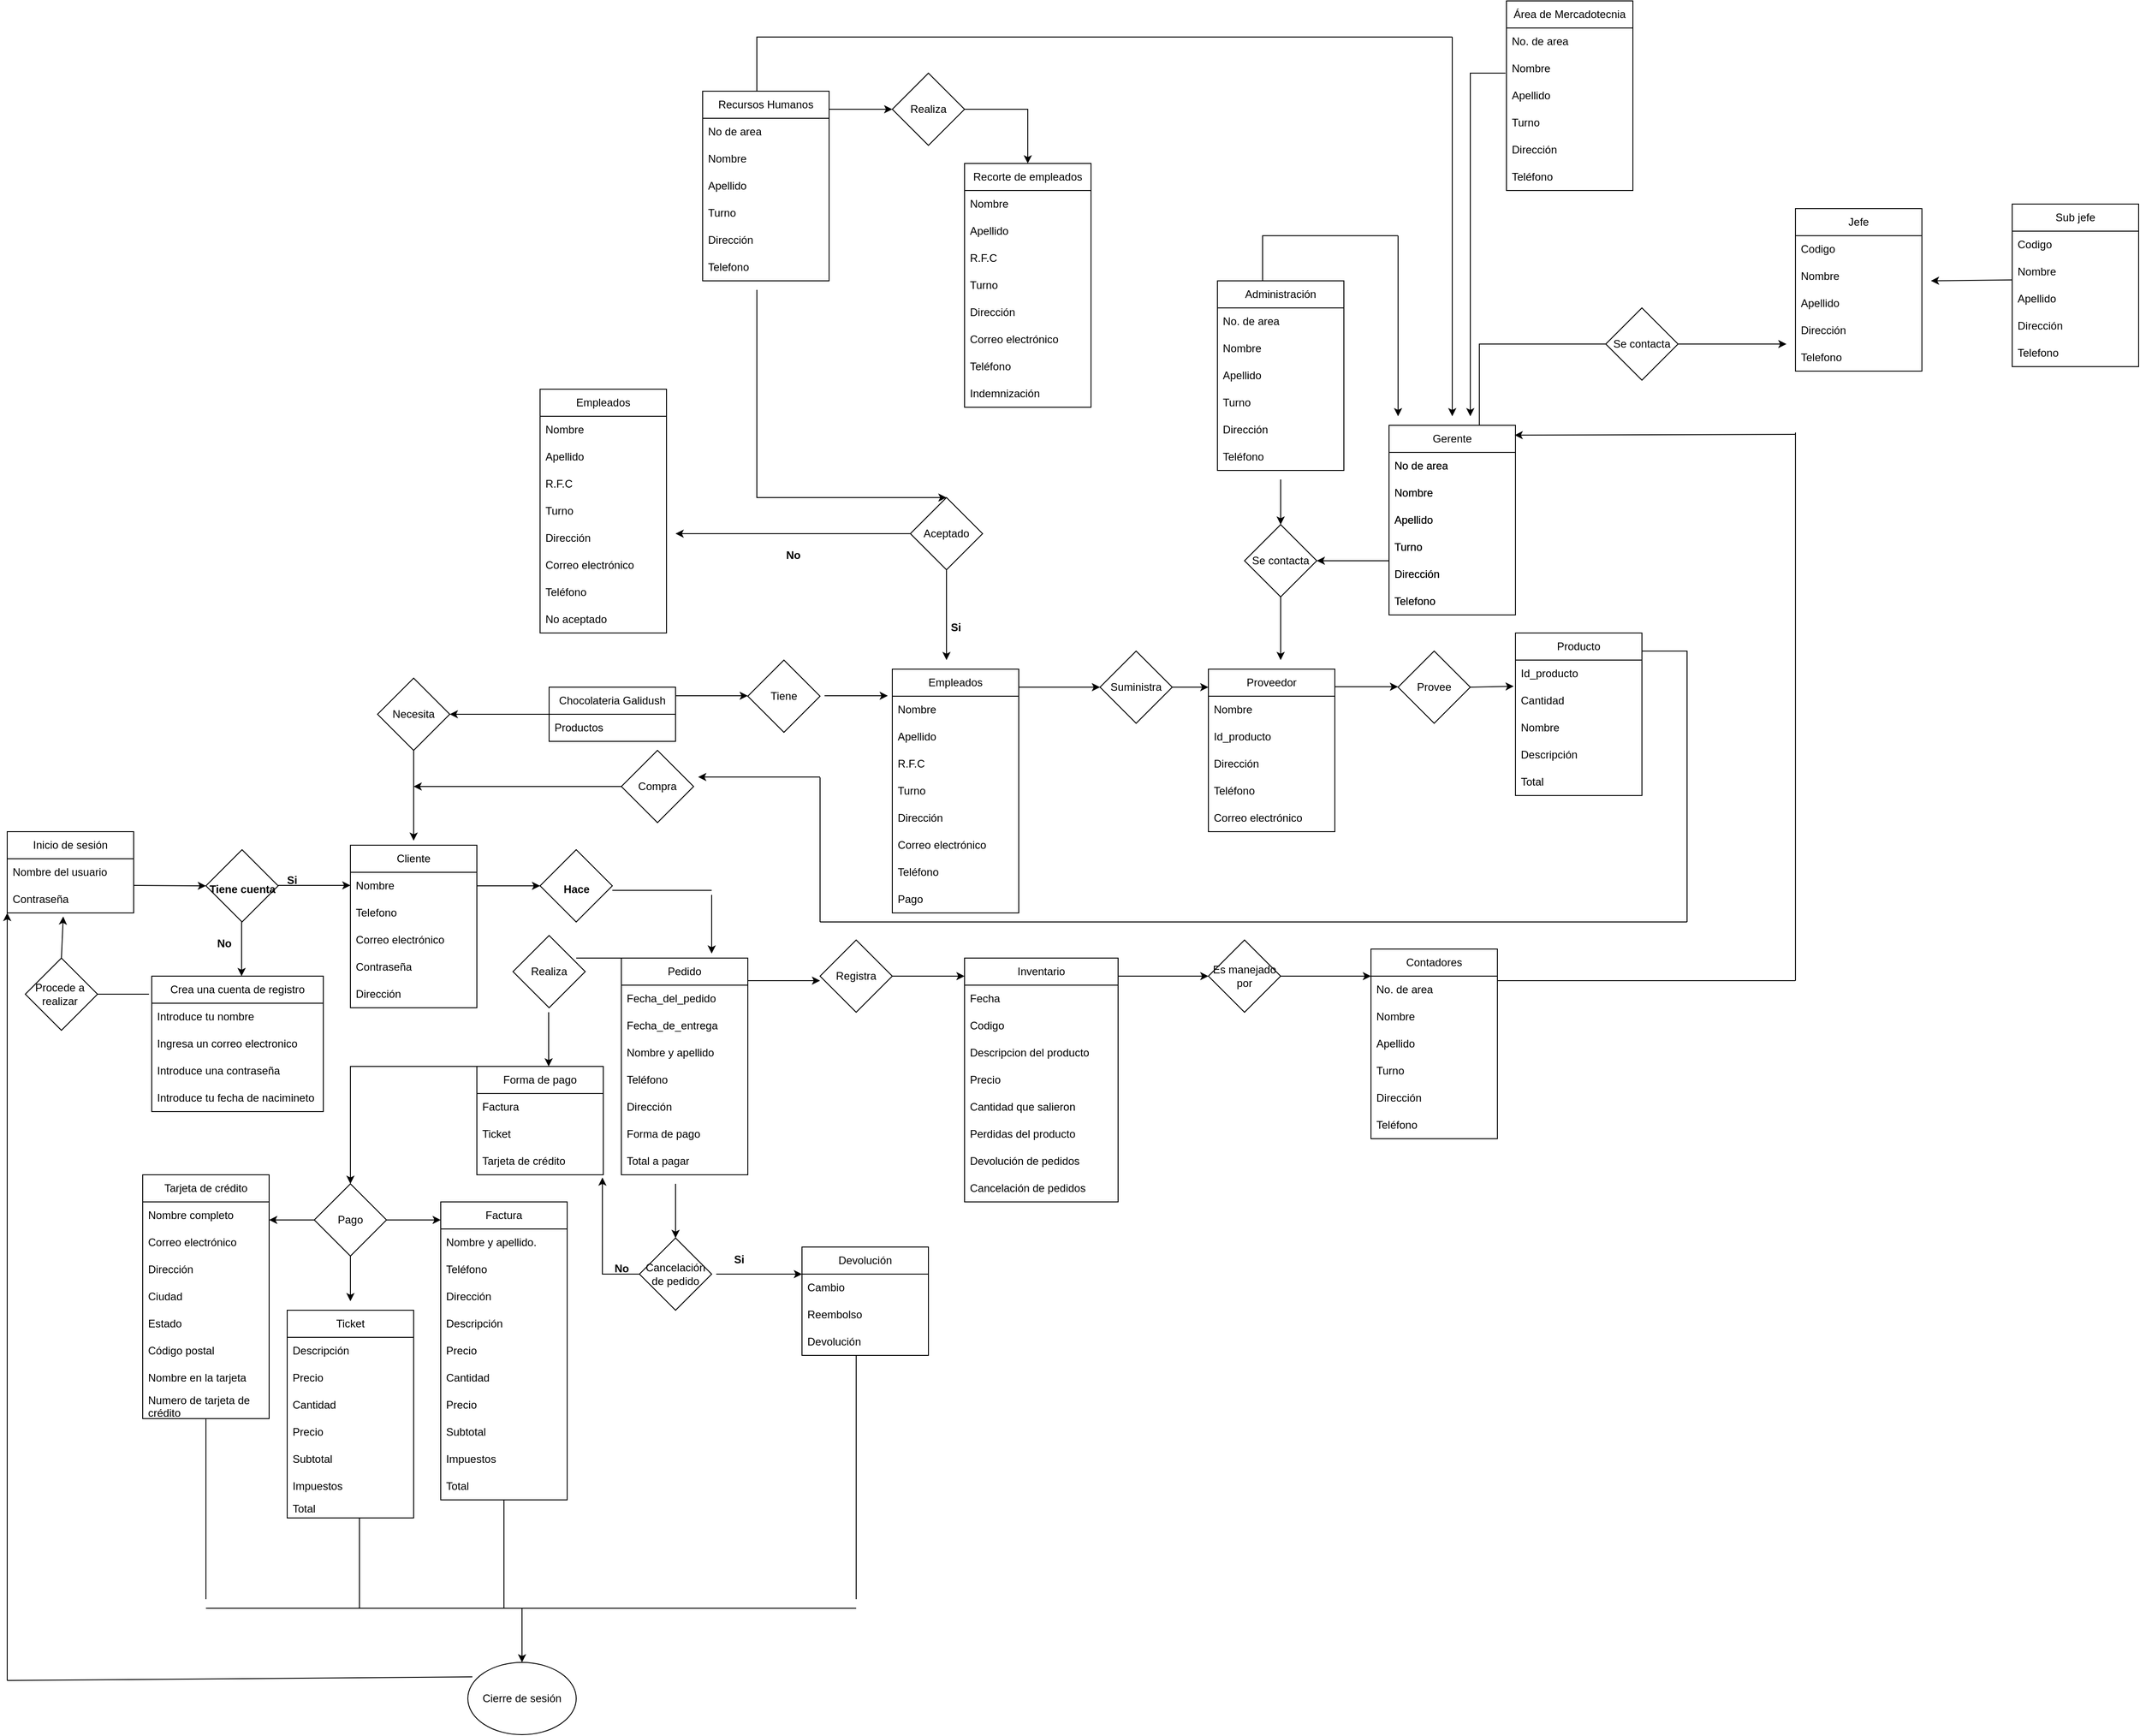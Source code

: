 <mxfile version="23.1.1" type="device">
  <diagram id="R2lEEEUBdFMjLlhIrx00" name="Page-1">
    <mxGraphModel dx="880" dy="1629" grid="1" gridSize="10" guides="1" tooltips="1" connect="1" arrows="1" fold="1" page="1" pageScale="1" pageWidth="850" pageHeight="1100" math="0" shadow="0" extFonts="Permanent Marker^https://fonts.googleapis.com/css?family=Permanent+Marker">
      <root>
        <mxCell id="0" />
        <mxCell id="1" parent="0" />
        <mxCell id="Ye0PGRufBINhVk7FUN7i-6" value="" style="rhombus;whiteSpace=wrap;html=1;" parent="1" vertex="1">
          <mxGeometry x="240" y="40" width="80" height="80" as="geometry" />
        </mxCell>
        <mxCell id="Ye0PGRufBINhVk7FUN7i-7" value="&lt;font style=&quot;font-size: 12px;&quot;&gt;Tiene cuenta&lt;/font&gt;" style="text;strokeColor=none;fillColor=none;html=1;fontSize=24;fontStyle=1;verticalAlign=middle;align=center;" parent="1" vertex="1">
          <mxGeometry x="230" y="60" width="100" height="40" as="geometry" />
        </mxCell>
        <mxCell id="Ye0PGRufBINhVk7FUN7i-22" value="Inicio de sesión" style="swimlane;fontStyle=0;childLayout=stackLayout;horizontal=1;startSize=30;horizontalStack=0;resizeParent=1;resizeParentMax=0;resizeLast=0;collapsible=1;marginBottom=0;whiteSpace=wrap;html=1;" parent="1" vertex="1">
          <mxGeometry x="20" y="20" width="140" height="90" as="geometry" />
        </mxCell>
        <mxCell id="Ye0PGRufBINhVk7FUN7i-23" value="Nombre del usuario" style="text;strokeColor=none;fillColor=none;align=left;verticalAlign=middle;spacingLeft=4;spacingRight=4;overflow=hidden;points=[[0,0.5],[1,0.5]];portConstraint=eastwest;rotatable=0;whiteSpace=wrap;html=1;" parent="Ye0PGRufBINhVk7FUN7i-22" vertex="1">
          <mxGeometry y="30" width="140" height="30" as="geometry" />
        </mxCell>
        <mxCell id="Ye0PGRufBINhVk7FUN7i-24" value="Contraseña" style="text;strokeColor=none;fillColor=none;align=left;verticalAlign=middle;spacingLeft=4;spacingRight=4;overflow=hidden;points=[[0,0.5],[1,0.5]];portConstraint=eastwest;rotatable=0;whiteSpace=wrap;html=1;" parent="Ye0PGRufBINhVk7FUN7i-22" vertex="1">
          <mxGeometry y="60" width="140" height="30" as="geometry" />
        </mxCell>
        <mxCell id="Ye0PGRufBINhVk7FUN7i-26" value="" style="endArrow=classic;html=1;rounded=0;" parent="1" edge="1">
          <mxGeometry width="50" height="50" relative="1" as="geometry">
            <mxPoint x="160" y="79.5" as="sourcePoint" />
            <mxPoint x="240" y="80" as="targetPoint" />
          </mxGeometry>
        </mxCell>
        <mxCell id="Ye0PGRufBINhVk7FUN7i-27" value="" style="endArrow=classic;html=1;rounded=0;" parent="1" edge="1">
          <mxGeometry width="50" height="50" relative="1" as="geometry">
            <mxPoint x="320" y="79.5" as="sourcePoint" />
            <mxPoint x="400" y="79.5" as="targetPoint" />
          </mxGeometry>
        </mxCell>
        <mxCell id="Ye0PGRufBINhVk7FUN7i-31" value="" style="endArrow=classic;html=1;rounded=0;" parent="1" edge="1">
          <mxGeometry width="50" height="50" relative="1" as="geometry">
            <mxPoint x="279.5" y="120" as="sourcePoint" />
            <mxPoint x="279.5" y="180" as="targetPoint" />
          </mxGeometry>
        </mxCell>
        <mxCell id="Ye0PGRufBINhVk7FUN7i-32" value="&lt;font style=&quot;font-size: 12px;&quot;&gt;Si&lt;/font&gt;" style="text;strokeColor=none;fillColor=none;html=1;fontSize=24;fontStyle=1;verticalAlign=middle;align=center;" parent="1" vertex="1">
          <mxGeometry x="285" y="50" width="100" height="40" as="geometry" />
        </mxCell>
        <mxCell id="Ye0PGRufBINhVk7FUN7i-34" value="&lt;font style=&quot;font-size: 12px;&quot;&gt;No&lt;/font&gt;" style="text;strokeColor=none;fillColor=none;html=1;fontSize=24;fontStyle=1;verticalAlign=middle;align=center;" parent="1" vertex="1">
          <mxGeometry x="210" y="120" width="100" height="40" as="geometry" />
        </mxCell>
        <mxCell id="Ye0PGRufBINhVk7FUN7i-35" value="Crea una cuenta de registro" style="swimlane;fontStyle=0;childLayout=stackLayout;horizontal=1;startSize=30;horizontalStack=0;resizeParent=1;resizeParentMax=0;resizeLast=0;collapsible=1;marginBottom=0;whiteSpace=wrap;html=1;" parent="1" vertex="1">
          <mxGeometry x="180" y="180" width="190" height="150" as="geometry" />
        </mxCell>
        <mxCell id="Ye0PGRufBINhVk7FUN7i-36" value="Introduce tu nombre" style="text;strokeColor=none;fillColor=none;align=left;verticalAlign=middle;spacingLeft=4;spacingRight=4;overflow=hidden;points=[[0,0.5],[1,0.5]];portConstraint=eastwest;rotatable=0;whiteSpace=wrap;html=1;" parent="Ye0PGRufBINhVk7FUN7i-35" vertex="1">
          <mxGeometry y="30" width="190" height="30" as="geometry" />
        </mxCell>
        <mxCell id="Ye0PGRufBINhVk7FUN7i-37" value="Ingresa un correo electronico" style="text;strokeColor=none;fillColor=none;align=left;verticalAlign=middle;spacingLeft=4;spacingRight=4;overflow=hidden;points=[[0,0.5],[1,0.5]];portConstraint=eastwest;rotatable=0;whiteSpace=wrap;html=1;" parent="Ye0PGRufBINhVk7FUN7i-35" vertex="1">
          <mxGeometry y="60" width="190" height="30" as="geometry" />
        </mxCell>
        <mxCell id="Ye0PGRufBINhVk7FUN7i-38" value="Introduce una contraseña&lt;br&gt;" style="text;strokeColor=none;fillColor=none;align=left;verticalAlign=middle;spacingLeft=4;spacingRight=4;overflow=hidden;points=[[0,0.5],[1,0.5]];portConstraint=eastwest;rotatable=0;whiteSpace=wrap;html=1;" parent="Ye0PGRufBINhVk7FUN7i-35" vertex="1">
          <mxGeometry y="90" width="190" height="30" as="geometry" />
        </mxCell>
        <mxCell id="Ye0PGRufBINhVk7FUN7i-39" value="Introduce tu fecha de nacimineto" style="text;strokeColor=none;fillColor=none;align=left;verticalAlign=middle;spacingLeft=4;spacingRight=4;overflow=hidden;points=[[0,0.5],[1,0.5]];portConstraint=eastwest;rotatable=0;whiteSpace=wrap;html=1;" parent="Ye0PGRufBINhVk7FUN7i-35" vertex="1">
          <mxGeometry y="120" width="190" height="30" as="geometry" />
        </mxCell>
        <mxCell id="Ye0PGRufBINhVk7FUN7i-41" value="Cliente" style="swimlane;fontStyle=0;childLayout=stackLayout;horizontal=1;startSize=30;horizontalStack=0;resizeParent=1;resizeParentMax=0;resizeLast=0;collapsible=1;marginBottom=0;whiteSpace=wrap;html=1;" parent="1" vertex="1">
          <mxGeometry x="400" y="35" width="140" height="180" as="geometry" />
        </mxCell>
        <mxCell id="Ye0PGRufBINhVk7FUN7i-142" value="" style="endArrow=classic;html=1;rounded=0;" parent="Ye0PGRufBINhVk7FUN7i-41" edge="1">
          <mxGeometry width="50" height="50" relative="1" as="geometry">
            <mxPoint x="70" y="-105" as="sourcePoint" />
            <mxPoint x="70" y="-5" as="targetPoint" />
          </mxGeometry>
        </mxCell>
        <mxCell id="Ye0PGRufBINhVk7FUN7i-44" value="Nombre" style="text;strokeColor=none;fillColor=none;align=left;verticalAlign=middle;spacingLeft=4;spacingRight=4;overflow=hidden;points=[[0,0.5],[1,0.5]];portConstraint=eastwest;rotatable=0;whiteSpace=wrap;html=1;" parent="Ye0PGRufBINhVk7FUN7i-41" vertex="1">
          <mxGeometry y="30" width="140" height="30" as="geometry" />
        </mxCell>
        <mxCell id="Ye0PGRufBINhVk7FUN7i-45" value="Telefono" style="text;strokeColor=none;fillColor=none;align=left;verticalAlign=middle;spacingLeft=4;spacingRight=4;overflow=hidden;points=[[0,0.5],[1,0.5]];portConstraint=eastwest;rotatable=0;whiteSpace=wrap;html=1;" parent="Ye0PGRufBINhVk7FUN7i-41" vertex="1">
          <mxGeometry y="60" width="140" height="30" as="geometry" />
        </mxCell>
        <mxCell id="Ye0PGRufBINhVk7FUN7i-46" value="Correo electrónico" style="text;strokeColor=none;fillColor=none;align=left;verticalAlign=middle;spacingLeft=4;spacingRight=4;overflow=hidden;points=[[0,0.5],[1,0.5]];portConstraint=eastwest;rotatable=0;whiteSpace=wrap;html=1;" parent="Ye0PGRufBINhVk7FUN7i-41" vertex="1">
          <mxGeometry y="90" width="140" height="30" as="geometry" />
        </mxCell>
        <mxCell id="Ye0PGRufBINhVk7FUN7i-48" value="Contraseña" style="text;strokeColor=none;fillColor=none;align=left;verticalAlign=middle;spacingLeft=4;spacingRight=4;overflow=hidden;points=[[0,0.5],[1,0.5]];portConstraint=eastwest;rotatable=0;whiteSpace=wrap;html=1;" parent="Ye0PGRufBINhVk7FUN7i-41" vertex="1">
          <mxGeometry y="120" width="140" height="30" as="geometry" />
        </mxCell>
        <mxCell id="Ye0PGRufBINhVk7FUN7i-49" value="Dirección" style="text;strokeColor=none;fillColor=none;align=left;verticalAlign=middle;spacingLeft=4;spacingRight=4;overflow=hidden;points=[[0,0.5],[1,0.5]];portConstraint=eastwest;rotatable=0;whiteSpace=wrap;html=1;" parent="Ye0PGRufBINhVk7FUN7i-41" vertex="1">
          <mxGeometry y="150" width="140" height="30" as="geometry" />
        </mxCell>
        <mxCell id="Ye0PGRufBINhVk7FUN7i-50" value="" style="endArrow=classic;html=1;rounded=0;" parent="1" edge="1">
          <mxGeometry width="50" height="50" relative="1" as="geometry">
            <mxPoint x="540" y="80" as="sourcePoint" />
            <mxPoint x="610" y="80" as="targetPoint" />
          </mxGeometry>
        </mxCell>
        <mxCell id="Ye0PGRufBINhVk7FUN7i-51" value="" style="rhombus;whiteSpace=wrap;html=1;" parent="1" vertex="1">
          <mxGeometry x="610" y="40" width="80" height="80" as="geometry" />
        </mxCell>
        <mxCell id="Ye0PGRufBINhVk7FUN7i-52" value="&lt;font style=&quot;font-size: 12px;&quot;&gt;Hace&lt;/font&gt;" style="text;strokeColor=none;fillColor=none;html=1;fontSize=24;fontStyle=1;verticalAlign=middle;align=center;" parent="1" vertex="1">
          <mxGeometry x="600" y="60" width="100" height="40" as="geometry" />
        </mxCell>
        <mxCell id="Ye0PGRufBINhVk7FUN7i-53" value="Pedido" style="swimlane;fontStyle=0;childLayout=stackLayout;horizontal=1;startSize=30;horizontalStack=0;resizeParent=1;resizeParentMax=0;resizeLast=0;collapsible=1;marginBottom=0;whiteSpace=wrap;html=1;" parent="1" vertex="1">
          <mxGeometry x="700" y="160" width="140" height="240" as="geometry" />
        </mxCell>
        <mxCell id="Ye0PGRufBINhVk7FUN7i-54" value="Fecha_del_pedido" style="text;strokeColor=none;fillColor=none;align=left;verticalAlign=middle;spacingLeft=4;spacingRight=4;overflow=hidden;points=[[0,0.5],[1,0.5]];portConstraint=eastwest;rotatable=0;whiteSpace=wrap;html=1;" parent="Ye0PGRufBINhVk7FUN7i-53" vertex="1">
          <mxGeometry y="30" width="140" height="30" as="geometry" />
        </mxCell>
        <mxCell id="Ye0PGRufBINhVk7FUN7i-55" value="Fecha_de_entrega" style="text;strokeColor=none;fillColor=none;align=left;verticalAlign=middle;spacingLeft=4;spacingRight=4;overflow=hidden;points=[[0,0.5],[1,0.5]];portConstraint=eastwest;rotatable=0;whiteSpace=wrap;html=1;" parent="Ye0PGRufBINhVk7FUN7i-53" vertex="1">
          <mxGeometry y="60" width="140" height="30" as="geometry" />
        </mxCell>
        <mxCell id="Ye0PGRufBINhVk7FUN7i-58" value="Nombre y apellido" style="text;strokeColor=none;fillColor=none;align=left;verticalAlign=middle;spacingLeft=4;spacingRight=4;overflow=hidden;points=[[0,0.5],[1,0.5]];portConstraint=eastwest;rotatable=0;whiteSpace=wrap;html=1;" parent="Ye0PGRufBINhVk7FUN7i-53" vertex="1">
          <mxGeometry y="90" width="140" height="30" as="geometry" />
        </mxCell>
        <mxCell id="Ye0PGRufBINhVk7FUN7i-59" value="Teléfono" style="text;strokeColor=none;fillColor=none;align=left;verticalAlign=middle;spacingLeft=4;spacingRight=4;overflow=hidden;points=[[0,0.5],[1,0.5]];portConstraint=eastwest;rotatable=0;whiteSpace=wrap;html=1;" parent="Ye0PGRufBINhVk7FUN7i-53" vertex="1">
          <mxGeometry y="120" width="140" height="30" as="geometry" />
        </mxCell>
        <mxCell id="Ye0PGRufBINhVk7FUN7i-60" value="Dirección" style="text;strokeColor=none;fillColor=none;align=left;verticalAlign=middle;spacingLeft=4;spacingRight=4;overflow=hidden;points=[[0,0.5],[1,0.5]];portConstraint=eastwest;rotatable=0;whiteSpace=wrap;html=1;" parent="Ye0PGRufBINhVk7FUN7i-53" vertex="1">
          <mxGeometry y="150" width="140" height="30" as="geometry" />
        </mxCell>
        <mxCell id="Ye0PGRufBINhVk7FUN7i-61" value="Forma de pago" style="text;strokeColor=none;fillColor=none;align=left;verticalAlign=middle;spacingLeft=4;spacingRight=4;overflow=hidden;points=[[0,0.5],[1,0.5]];portConstraint=eastwest;rotatable=0;whiteSpace=wrap;html=1;" parent="Ye0PGRufBINhVk7FUN7i-53" vertex="1">
          <mxGeometry y="180" width="140" height="30" as="geometry" />
        </mxCell>
        <mxCell id="Ye0PGRufBINhVk7FUN7i-113" value="" style="endArrow=classic;html=1;rounded=0;" parent="Ye0PGRufBINhVk7FUN7i-53" edge="1">
          <mxGeometry width="50" height="50" relative="1" as="geometry">
            <mxPoint x="60" y="250" as="sourcePoint" />
            <mxPoint x="60" y="310" as="targetPoint" />
          </mxGeometry>
        </mxCell>
        <mxCell id="Ye0PGRufBINhVk7FUN7i-62" value="Total a pagar" style="text;strokeColor=none;fillColor=none;align=left;verticalAlign=middle;spacingLeft=4;spacingRight=4;overflow=hidden;points=[[0,0.5],[1,0.5]];portConstraint=eastwest;rotatable=0;whiteSpace=wrap;html=1;" parent="Ye0PGRufBINhVk7FUN7i-53" vertex="1">
          <mxGeometry y="210" width="140" height="30" as="geometry" />
        </mxCell>
        <mxCell id="Ye0PGRufBINhVk7FUN7i-63" value="" style="endArrow=classic;html=1;rounded=0;" parent="1" edge="1">
          <mxGeometry width="50" height="50" relative="1" as="geometry">
            <mxPoint x="800" y="90" as="sourcePoint" />
            <mxPoint x="800" y="155" as="targetPoint" />
          </mxGeometry>
        </mxCell>
        <mxCell id="Ye0PGRufBINhVk7FUN7i-64" value="" style="endArrow=none;html=1;rounded=0;" parent="1" edge="1">
          <mxGeometry width="50" height="50" relative="1" as="geometry">
            <mxPoint x="690" y="85" as="sourcePoint" />
            <mxPoint x="800" y="85" as="targetPoint" />
          </mxGeometry>
        </mxCell>
        <mxCell id="Ye0PGRufBINhVk7FUN7i-66" value="" style="endArrow=classic;html=1;rounded=0;" parent="1" edge="1">
          <mxGeometry width="50" height="50" relative="1" as="geometry">
            <mxPoint x="619.5" y="220" as="sourcePoint" />
            <mxPoint x="619.5" y="280" as="targetPoint" />
          </mxGeometry>
        </mxCell>
        <mxCell id="Ye0PGRufBINhVk7FUN7i-67" value="Forma de pago" style="swimlane;fontStyle=0;childLayout=stackLayout;horizontal=1;startSize=30;horizontalStack=0;resizeParent=1;resizeParentMax=0;resizeLast=0;collapsible=1;marginBottom=0;whiteSpace=wrap;html=1;" parent="1" vertex="1">
          <mxGeometry x="540" y="280" width="140" height="120" as="geometry" />
        </mxCell>
        <mxCell id="Ye0PGRufBINhVk7FUN7i-68" value="Factura" style="text;strokeColor=none;fillColor=none;align=left;verticalAlign=middle;spacingLeft=4;spacingRight=4;overflow=hidden;points=[[0,0.5],[1,0.5]];portConstraint=eastwest;rotatable=0;whiteSpace=wrap;html=1;" parent="Ye0PGRufBINhVk7FUN7i-67" vertex="1">
          <mxGeometry y="30" width="140" height="30" as="geometry" />
        </mxCell>
        <mxCell id="Ye0PGRufBINhVk7FUN7i-69" value="Ticket" style="text;strokeColor=none;fillColor=none;align=left;verticalAlign=middle;spacingLeft=4;spacingRight=4;overflow=hidden;points=[[0,0.5],[1,0.5]];portConstraint=eastwest;rotatable=0;whiteSpace=wrap;html=1;" parent="Ye0PGRufBINhVk7FUN7i-67" vertex="1">
          <mxGeometry y="60" width="140" height="30" as="geometry" />
        </mxCell>
        <mxCell id="Ye0PGRufBINhVk7FUN7i-71" value="Tarjeta de crédito" style="text;strokeColor=none;fillColor=none;align=left;verticalAlign=middle;spacingLeft=4;spacingRight=4;overflow=hidden;points=[[0,0.5],[1,0.5]];portConstraint=eastwest;rotatable=0;whiteSpace=wrap;html=1;" parent="Ye0PGRufBINhVk7FUN7i-67" vertex="1">
          <mxGeometry y="90" width="140" height="30" as="geometry" />
        </mxCell>
        <mxCell id="Ye0PGRufBINhVk7FUN7i-73" value="Pago" style="rhombus;whiteSpace=wrap;html=1;" parent="1" vertex="1">
          <mxGeometry x="360" y="410" width="80" height="80" as="geometry" />
        </mxCell>
        <mxCell id="Ye0PGRufBINhVk7FUN7i-74" value="Factura" style="swimlane;fontStyle=0;childLayout=stackLayout;horizontal=1;startSize=30;horizontalStack=0;resizeParent=1;resizeParentMax=0;resizeLast=0;collapsible=1;marginBottom=0;whiteSpace=wrap;html=1;" parent="1" vertex="1">
          <mxGeometry x="500" y="430" width="140" height="330" as="geometry" />
        </mxCell>
        <mxCell id="Ye0PGRufBINhVk7FUN7i-75" value="Nombre y apellido." style="text;strokeColor=none;fillColor=none;align=left;verticalAlign=middle;spacingLeft=4;spacingRight=4;overflow=hidden;points=[[0,0.5],[1,0.5]];portConstraint=eastwest;rotatable=0;whiteSpace=wrap;html=1;" parent="Ye0PGRufBINhVk7FUN7i-74" vertex="1">
          <mxGeometry y="30" width="140" height="30" as="geometry" />
        </mxCell>
        <mxCell id="Ye0PGRufBINhVk7FUN7i-76" value="Teléfono" style="text;strokeColor=none;fillColor=none;align=left;verticalAlign=middle;spacingLeft=4;spacingRight=4;overflow=hidden;points=[[0,0.5],[1,0.5]];portConstraint=eastwest;rotatable=0;whiteSpace=wrap;html=1;" parent="Ye0PGRufBINhVk7FUN7i-74" vertex="1">
          <mxGeometry y="60" width="140" height="30" as="geometry" />
        </mxCell>
        <mxCell id="Ye0PGRufBINhVk7FUN7i-77" value="Dirección" style="text;strokeColor=none;fillColor=none;align=left;verticalAlign=middle;spacingLeft=4;spacingRight=4;overflow=hidden;points=[[0,0.5],[1,0.5]];portConstraint=eastwest;rotatable=0;whiteSpace=wrap;html=1;" parent="Ye0PGRufBINhVk7FUN7i-74" vertex="1">
          <mxGeometry y="90" width="140" height="30" as="geometry" />
        </mxCell>
        <mxCell id="Ye0PGRufBINhVk7FUN7i-78" value="Descripción" style="text;strokeColor=none;fillColor=none;align=left;verticalAlign=middle;spacingLeft=4;spacingRight=4;overflow=hidden;points=[[0,0.5],[1,0.5]];portConstraint=eastwest;rotatable=0;whiteSpace=wrap;html=1;" parent="Ye0PGRufBINhVk7FUN7i-74" vertex="1">
          <mxGeometry y="120" width="140" height="30" as="geometry" />
        </mxCell>
        <mxCell id="Ye0PGRufBINhVk7FUN7i-79" value="Precio" style="text;strokeColor=none;fillColor=none;align=left;verticalAlign=middle;spacingLeft=4;spacingRight=4;overflow=hidden;points=[[0,0.5],[1,0.5]];portConstraint=eastwest;rotatable=0;whiteSpace=wrap;html=1;" parent="Ye0PGRufBINhVk7FUN7i-74" vertex="1">
          <mxGeometry y="150" width="140" height="30" as="geometry" />
        </mxCell>
        <mxCell id="Ye0PGRufBINhVk7FUN7i-80" value="Cantidad" style="text;strokeColor=none;fillColor=none;align=left;verticalAlign=middle;spacingLeft=4;spacingRight=4;overflow=hidden;points=[[0,0.5],[1,0.5]];portConstraint=eastwest;rotatable=0;whiteSpace=wrap;html=1;" parent="Ye0PGRufBINhVk7FUN7i-74" vertex="1">
          <mxGeometry y="180" width="140" height="30" as="geometry" />
        </mxCell>
        <mxCell id="Ye0PGRufBINhVk7FUN7i-81" value="Precio" style="text;strokeColor=none;fillColor=none;align=left;verticalAlign=middle;spacingLeft=4;spacingRight=4;overflow=hidden;points=[[0,0.5],[1,0.5]];portConstraint=eastwest;rotatable=0;whiteSpace=wrap;html=1;" parent="Ye0PGRufBINhVk7FUN7i-74" vertex="1">
          <mxGeometry y="210" width="140" height="30" as="geometry" />
        </mxCell>
        <mxCell id="Ye0PGRufBINhVk7FUN7i-82" value="Subtotal" style="text;strokeColor=none;fillColor=none;align=left;verticalAlign=middle;spacingLeft=4;spacingRight=4;overflow=hidden;points=[[0,0.5],[1,0.5]];portConstraint=eastwest;rotatable=0;whiteSpace=wrap;html=1;" parent="Ye0PGRufBINhVk7FUN7i-74" vertex="1">
          <mxGeometry y="240" width="140" height="30" as="geometry" />
        </mxCell>
        <mxCell id="Ye0PGRufBINhVk7FUN7i-83" value="Impuestos" style="text;strokeColor=none;fillColor=none;align=left;verticalAlign=middle;spacingLeft=4;spacingRight=4;overflow=hidden;points=[[0,0.5],[1,0.5]];portConstraint=eastwest;rotatable=0;whiteSpace=wrap;html=1;" parent="Ye0PGRufBINhVk7FUN7i-74" vertex="1">
          <mxGeometry y="270" width="140" height="30" as="geometry" />
        </mxCell>
        <mxCell id="Ye0PGRufBINhVk7FUN7i-84" value="Total" style="text;strokeColor=none;fillColor=none;align=left;verticalAlign=middle;spacingLeft=4;spacingRight=4;overflow=hidden;points=[[0,0.5],[1,0.5]];portConstraint=eastwest;rotatable=0;whiteSpace=wrap;html=1;" parent="Ye0PGRufBINhVk7FUN7i-74" vertex="1">
          <mxGeometry y="300" width="140" height="30" as="geometry" />
        </mxCell>
        <mxCell id="Ye0PGRufBINhVk7FUN7i-85" value="" style="endArrow=classic;html=1;rounded=0;" parent="1" edge="1">
          <mxGeometry width="50" height="50" relative="1" as="geometry">
            <mxPoint x="440" y="450" as="sourcePoint" />
            <mxPoint x="500" y="450" as="targetPoint" />
          </mxGeometry>
        </mxCell>
        <mxCell id="Ye0PGRufBINhVk7FUN7i-87" value="Ticket" style="swimlane;fontStyle=0;childLayout=stackLayout;horizontal=1;startSize=30;horizontalStack=0;resizeParent=1;resizeParentMax=0;resizeLast=0;collapsible=1;marginBottom=0;whiteSpace=wrap;html=1;" parent="1" vertex="1">
          <mxGeometry x="330" y="550" width="140" height="230" as="geometry" />
        </mxCell>
        <mxCell id="Ye0PGRufBINhVk7FUN7i-88" value="Descripción" style="text;strokeColor=none;fillColor=none;align=left;verticalAlign=middle;spacingLeft=4;spacingRight=4;overflow=hidden;points=[[0,0.5],[1,0.5]];portConstraint=eastwest;rotatable=0;whiteSpace=wrap;html=1;" parent="Ye0PGRufBINhVk7FUN7i-87" vertex="1">
          <mxGeometry y="30" width="140" height="30" as="geometry" />
        </mxCell>
        <mxCell id="Ye0PGRufBINhVk7FUN7i-89" value="Precio" style="text;strokeColor=none;fillColor=none;align=left;verticalAlign=middle;spacingLeft=4;spacingRight=4;overflow=hidden;points=[[0,0.5],[1,0.5]];portConstraint=eastwest;rotatable=0;whiteSpace=wrap;html=1;" parent="Ye0PGRufBINhVk7FUN7i-87" vertex="1">
          <mxGeometry y="60" width="140" height="30" as="geometry" />
        </mxCell>
        <mxCell id="Ye0PGRufBINhVk7FUN7i-90" value="Cantidad" style="text;strokeColor=none;fillColor=none;align=left;verticalAlign=middle;spacingLeft=4;spacingRight=4;overflow=hidden;points=[[0,0.5],[1,0.5]];portConstraint=eastwest;rotatable=0;whiteSpace=wrap;html=1;" parent="Ye0PGRufBINhVk7FUN7i-87" vertex="1">
          <mxGeometry y="90" width="140" height="30" as="geometry" />
        </mxCell>
        <mxCell id="Ye0PGRufBINhVk7FUN7i-91" value="Precio" style="text;strokeColor=none;fillColor=none;align=left;verticalAlign=middle;spacingLeft=4;spacingRight=4;overflow=hidden;points=[[0,0.5],[1,0.5]];portConstraint=eastwest;rotatable=0;whiteSpace=wrap;html=1;" parent="Ye0PGRufBINhVk7FUN7i-87" vertex="1">
          <mxGeometry y="120" width="140" height="30" as="geometry" />
        </mxCell>
        <mxCell id="Ye0PGRufBINhVk7FUN7i-92" value="Subtotal" style="text;strokeColor=none;fillColor=none;align=left;verticalAlign=middle;spacingLeft=4;spacingRight=4;overflow=hidden;points=[[0,0.5],[1,0.5]];portConstraint=eastwest;rotatable=0;whiteSpace=wrap;html=1;" parent="Ye0PGRufBINhVk7FUN7i-87" vertex="1">
          <mxGeometry y="150" width="140" height="30" as="geometry" />
        </mxCell>
        <mxCell id="Ye0PGRufBINhVk7FUN7i-93" value="Impuestos" style="text;strokeColor=none;fillColor=none;align=left;verticalAlign=middle;spacingLeft=4;spacingRight=4;overflow=hidden;points=[[0,0.5],[1,0.5]];portConstraint=eastwest;rotatable=0;whiteSpace=wrap;html=1;" parent="Ye0PGRufBINhVk7FUN7i-87" vertex="1">
          <mxGeometry y="180" width="140" height="30" as="geometry" />
        </mxCell>
        <mxCell id="Ye0PGRufBINhVk7FUN7i-94" value="Total" style="text;strokeColor=none;fillColor=none;align=left;verticalAlign=middle;spacingLeft=4;spacingRight=4;overflow=hidden;points=[[0,0.5],[1,0.5]];portConstraint=eastwest;rotatable=0;whiteSpace=wrap;html=1;" parent="Ye0PGRufBINhVk7FUN7i-87" vertex="1">
          <mxGeometry y="210" width="140" height="20" as="geometry" />
        </mxCell>
        <mxCell id="Ye0PGRufBINhVk7FUN7i-96" value="Tarjeta de crédito" style="swimlane;fontStyle=0;childLayout=stackLayout;horizontal=1;startSize=30;horizontalStack=0;resizeParent=1;resizeParentMax=0;resizeLast=0;collapsible=1;marginBottom=0;whiteSpace=wrap;html=1;" parent="1" vertex="1">
          <mxGeometry x="170" y="400" width="140" height="270" as="geometry" />
        </mxCell>
        <mxCell id="Ye0PGRufBINhVk7FUN7i-97" value="Nombre completo" style="text;strokeColor=none;fillColor=none;align=left;verticalAlign=middle;spacingLeft=4;spacingRight=4;overflow=hidden;points=[[0,0.5],[1,0.5]];portConstraint=eastwest;rotatable=0;whiteSpace=wrap;html=1;" parent="Ye0PGRufBINhVk7FUN7i-96" vertex="1">
          <mxGeometry y="30" width="140" height="30" as="geometry" />
        </mxCell>
        <mxCell id="Ye0PGRufBINhVk7FUN7i-99" value="Correo electrónico" style="text;strokeColor=none;fillColor=none;align=left;verticalAlign=middle;spacingLeft=4;spacingRight=4;overflow=hidden;points=[[0,0.5],[1,0.5]];portConstraint=eastwest;rotatable=0;whiteSpace=wrap;html=1;" parent="Ye0PGRufBINhVk7FUN7i-96" vertex="1">
          <mxGeometry y="60" width="140" height="30" as="geometry" />
        </mxCell>
        <mxCell id="Ye0PGRufBINhVk7FUN7i-100" value="Dirección" style="text;strokeColor=none;fillColor=none;align=left;verticalAlign=middle;spacingLeft=4;spacingRight=4;overflow=hidden;points=[[0,0.5],[1,0.5]];portConstraint=eastwest;rotatable=0;whiteSpace=wrap;html=1;" parent="Ye0PGRufBINhVk7FUN7i-96" vertex="1">
          <mxGeometry y="90" width="140" height="30" as="geometry" />
        </mxCell>
        <mxCell id="Ye0PGRufBINhVk7FUN7i-101" value="Ciudad" style="text;strokeColor=none;fillColor=none;align=left;verticalAlign=middle;spacingLeft=4;spacingRight=4;overflow=hidden;points=[[0,0.5],[1,0.5]];portConstraint=eastwest;rotatable=0;whiteSpace=wrap;html=1;" parent="Ye0PGRufBINhVk7FUN7i-96" vertex="1">
          <mxGeometry y="120" width="140" height="30" as="geometry" />
        </mxCell>
        <mxCell id="Ye0PGRufBINhVk7FUN7i-102" value="Estado" style="text;strokeColor=none;fillColor=none;align=left;verticalAlign=middle;spacingLeft=4;spacingRight=4;overflow=hidden;points=[[0,0.5],[1,0.5]];portConstraint=eastwest;rotatable=0;whiteSpace=wrap;html=1;" parent="Ye0PGRufBINhVk7FUN7i-96" vertex="1">
          <mxGeometry y="150" width="140" height="30" as="geometry" />
        </mxCell>
        <mxCell id="Ye0PGRufBINhVk7FUN7i-103" value="Código postal" style="text;strokeColor=none;fillColor=none;align=left;verticalAlign=middle;spacingLeft=4;spacingRight=4;overflow=hidden;points=[[0,0.5],[1,0.5]];portConstraint=eastwest;rotatable=0;whiteSpace=wrap;html=1;" parent="Ye0PGRufBINhVk7FUN7i-96" vertex="1">
          <mxGeometry y="180" width="140" height="30" as="geometry" />
        </mxCell>
        <mxCell id="Ye0PGRufBINhVk7FUN7i-105" value="Nombre en la tarjeta" style="text;strokeColor=none;fillColor=none;align=left;verticalAlign=middle;spacingLeft=4;spacingRight=4;overflow=hidden;points=[[0,0.5],[1,0.5]];portConstraint=eastwest;rotatable=0;whiteSpace=wrap;html=1;" parent="Ye0PGRufBINhVk7FUN7i-96" vertex="1">
          <mxGeometry y="210" width="140" height="30" as="geometry" />
        </mxCell>
        <mxCell id="Ye0PGRufBINhVk7FUN7i-106" value="Numero de tarjeta de crédito" style="text;strokeColor=none;fillColor=none;align=left;verticalAlign=middle;spacingLeft=4;spacingRight=4;overflow=hidden;points=[[0,0.5],[1,0.5]];portConstraint=eastwest;rotatable=0;whiteSpace=wrap;html=1;" parent="Ye0PGRufBINhVk7FUN7i-96" vertex="1">
          <mxGeometry y="240" width="140" height="30" as="geometry" />
        </mxCell>
        <mxCell id="Ye0PGRufBINhVk7FUN7i-72" value="" style="endArrow=classic;html=1;rounded=0;exitX=0;exitY=0;exitDx=0;exitDy=0;" parent="1" source="Ye0PGRufBINhVk7FUN7i-67" edge="1">
          <mxGeometry width="50" height="50" relative="1" as="geometry">
            <mxPoint x="510" y="280" as="sourcePoint" />
            <mxPoint x="400" y="410" as="targetPoint" />
            <Array as="points">
              <mxPoint x="470" y="280" />
              <mxPoint x="400" y="280" />
              <mxPoint x="400" y="310" />
              <mxPoint x="400" y="350" />
            </Array>
          </mxGeometry>
        </mxCell>
        <mxCell id="Ye0PGRufBINhVk7FUN7i-108" value="" style="endArrow=classic;html=1;rounded=0;" parent="1" edge="1">
          <mxGeometry width="50" height="50" relative="1" as="geometry">
            <mxPoint x="360" y="450" as="sourcePoint" />
            <mxPoint x="310" y="450" as="targetPoint" />
          </mxGeometry>
        </mxCell>
        <mxCell id="Ye0PGRufBINhVk7FUN7i-109" value="" style="endArrow=classic;html=1;rounded=0;exitX=0.5;exitY=1;exitDx=0;exitDy=0;" parent="1" source="Ye0PGRufBINhVk7FUN7i-73" edge="1">
          <mxGeometry width="50" height="50" relative="1" as="geometry">
            <mxPoint x="380" y="530" as="sourcePoint" />
            <mxPoint x="400" y="540" as="targetPoint" />
          </mxGeometry>
        </mxCell>
        <mxCell id="Ye0PGRufBINhVk7FUN7i-111" value="Realiza" style="rhombus;whiteSpace=wrap;html=1;" parent="1" vertex="1">
          <mxGeometry x="580" y="135" width="80" height="80" as="geometry" />
        </mxCell>
        <mxCell id="Ye0PGRufBINhVk7FUN7i-112" value="" style="endArrow=none;html=1;rounded=0;" parent="1" edge="1">
          <mxGeometry width="50" height="50" relative="1" as="geometry">
            <mxPoint x="650" y="160" as="sourcePoint" />
            <mxPoint x="700" y="160" as="targetPoint" />
          </mxGeometry>
        </mxCell>
        <mxCell id="Ye0PGRufBINhVk7FUN7i-114" value="&lt;font style=&quot;font-size: 12px;&quot;&gt;Cancelación de pedido&lt;/font&gt;" style="rhombus;whiteSpace=wrap;html=1;" parent="1" vertex="1">
          <mxGeometry x="720" y="470" width="80" height="80" as="geometry" />
        </mxCell>
        <mxCell id="Ye0PGRufBINhVk7FUN7i-117" value="" style="endArrow=classic;html=1;rounded=0;entryX=0.993;entryY=1.1;entryDx=0;entryDy=0;entryPerimeter=0;" parent="1" target="Ye0PGRufBINhVk7FUN7i-71" edge="1">
          <mxGeometry width="50" height="50" relative="1" as="geometry">
            <mxPoint x="720" y="510" as="sourcePoint" />
            <mxPoint x="770" y="460" as="targetPoint" />
            <Array as="points">
              <mxPoint x="679" y="510" />
            </Array>
          </mxGeometry>
        </mxCell>
        <mxCell id="Ye0PGRufBINhVk7FUN7i-116" value="&lt;font style=&quot;font-size: 12px;&quot;&gt;No&lt;/font&gt;" style="text;strokeColor=none;fillColor=none;html=1;fontSize=24;fontStyle=1;verticalAlign=middle;align=center;" parent="1" vertex="1">
          <mxGeometry x="630" y="480" width="140" height="40" as="geometry" />
        </mxCell>
        <mxCell id="Ye0PGRufBINhVk7FUN7i-118" value="&lt;font style=&quot;font-size: 12px;&quot;&gt;Si&lt;/font&gt;" style="text;strokeColor=none;fillColor=none;html=1;fontSize=24;fontStyle=1;verticalAlign=middle;align=center;" parent="1" vertex="1">
          <mxGeometry x="780" y="470" width="100" height="40" as="geometry" />
        </mxCell>
        <mxCell id="Ye0PGRufBINhVk7FUN7i-119" value="" style="endArrow=classic;html=1;rounded=0;" parent="1" edge="1">
          <mxGeometry width="50" height="50" relative="1" as="geometry">
            <mxPoint x="805" y="510" as="sourcePoint" />
            <mxPoint x="900" y="510" as="targetPoint" />
          </mxGeometry>
        </mxCell>
        <mxCell id="Ye0PGRufBINhVk7FUN7i-120" value="Devolución" style="swimlane;fontStyle=0;childLayout=stackLayout;horizontal=1;startSize=30;horizontalStack=0;resizeParent=1;resizeParentMax=0;resizeLast=0;collapsible=1;marginBottom=0;whiteSpace=wrap;html=1;" parent="1" vertex="1">
          <mxGeometry x="900" y="480" width="140" height="120" as="geometry" />
        </mxCell>
        <mxCell id="Ye0PGRufBINhVk7FUN7i-121" value="Cambio" style="text;strokeColor=none;fillColor=none;align=left;verticalAlign=middle;spacingLeft=4;spacingRight=4;overflow=hidden;points=[[0,0.5],[1,0.5]];portConstraint=eastwest;rotatable=0;whiteSpace=wrap;html=1;" parent="Ye0PGRufBINhVk7FUN7i-120" vertex="1">
          <mxGeometry y="30" width="140" height="30" as="geometry" />
        </mxCell>
        <mxCell id="Ye0PGRufBINhVk7FUN7i-123" value="Reembolso" style="text;strokeColor=none;fillColor=none;align=left;verticalAlign=middle;spacingLeft=4;spacingRight=4;overflow=hidden;points=[[0,0.5],[1,0.5]];portConstraint=eastwest;rotatable=0;whiteSpace=wrap;html=1;" parent="Ye0PGRufBINhVk7FUN7i-120" vertex="1">
          <mxGeometry y="60" width="140" height="30" as="geometry" />
        </mxCell>
        <mxCell id="Ye0PGRufBINhVk7FUN7i-124" value="Devolución" style="text;strokeColor=none;fillColor=none;align=left;verticalAlign=middle;spacingLeft=4;spacingRight=4;overflow=hidden;points=[[0,0.5],[1,0.5]];portConstraint=eastwest;rotatable=0;whiteSpace=wrap;html=1;" parent="Ye0PGRufBINhVk7FUN7i-120" vertex="1">
          <mxGeometry y="90" width="140" height="30" as="geometry" />
        </mxCell>
        <mxCell id="Ye0PGRufBINhVk7FUN7i-127" value="Procede a&amp;nbsp; realizar&amp;nbsp;" style="rhombus;whiteSpace=wrap;html=1;" parent="1" vertex="1">
          <mxGeometry x="40" y="160" width="80" height="80" as="geometry" />
        </mxCell>
        <mxCell id="Ye0PGRufBINhVk7FUN7i-128" value="" style="endArrow=none;html=1;rounded=0;exitX=1;exitY=0.5;exitDx=0;exitDy=0;entryX=-0.016;entryY=0.133;entryDx=0;entryDy=0;entryPerimeter=0;" parent="1" source="Ye0PGRufBINhVk7FUN7i-127" target="Ye0PGRufBINhVk7FUN7i-35" edge="1">
          <mxGeometry width="50" height="50" relative="1" as="geometry">
            <mxPoint x="130" y="295" as="sourcePoint" />
            <mxPoint x="180" y="245" as="targetPoint" />
          </mxGeometry>
        </mxCell>
        <mxCell id="Ye0PGRufBINhVk7FUN7i-129" value="" style="endArrow=classic;html=1;rounded=0;entryX=0.443;entryY=1.133;entryDx=0;entryDy=0;entryPerimeter=0;" parent="1" target="Ye0PGRufBINhVk7FUN7i-24" edge="1">
          <mxGeometry width="50" height="50" relative="1" as="geometry">
            <mxPoint x="80" y="160" as="sourcePoint" />
            <mxPoint x="130" y="110" as="targetPoint" />
          </mxGeometry>
        </mxCell>
        <mxCell id="Ye0PGRufBINhVk7FUN7i-130" value="" style="endArrow=classic;html=1;rounded=0;" parent="1" edge="1">
          <mxGeometry width="50" height="50" relative="1" as="geometry">
            <mxPoint x="840" y="185" as="sourcePoint" />
            <mxPoint x="920" y="185" as="targetPoint" />
          </mxGeometry>
        </mxCell>
        <mxCell id="Ye0PGRufBINhVk7FUN7i-131" value="Registra" style="rhombus;whiteSpace=wrap;html=1;" parent="1" vertex="1">
          <mxGeometry x="920" y="140" width="80" height="80" as="geometry" />
        </mxCell>
        <mxCell id="Ye0PGRufBINhVk7FUN7i-132" value="" style="endArrow=classic;html=1;rounded=0;" parent="1" edge="1">
          <mxGeometry width="50" height="50" relative="1" as="geometry">
            <mxPoint x="1000" y="180" as="sourcePoint" />
            <mxPoint x="1080" y="180" as="targetPoint" />
          </mxGeometry>
        </mxCell>
        <mxCell id="Ye0PGRufBINhVk7FUN7i-133" value="Inventario" style="swimlane;fontStyle=0;childLayout=stackLayout;horizontal=1;startSize=30;horizontalStack=0;resizeParent=1;resizeParentMax=0;resizeLast=0;collapsible=1;marginBottom=0;whiteSpace=wrap;html=1;" parent="1" vertex="1">
          <mxGeometry x="1080" y="160" width="170" height="270" as="geometry" />
        </mxCell>
        <mxCell id="Ye0PGRufBINhVk7FUN7i-134" value="Fecha&amp;nbsp;" style="text;strokeColor=none;fillColor=none;align=left;verticalAlign=middle;spacingLeft=4;spacingRight=4;overflow=hidden;points=[[0,0.5],[1,0.5]];portConstraint=eastwest;rotatable=0;whiteSpace=wrap;html=1;" parent="Ye0PGRufBINhVk7FUN7i-133" vertex="1">
          <mxGeometry y="30" width="170" height="30" as="geometry" />
        </mxCell>
        <mxCell id="Ye0PGRufBINhVk7FUN7i-138" value="Codigo" style="text;strokeColor=none;fillColor=none;align=left;verticalAlign=middle;spacingLeft=4;spacingRight=4;overflow=hidden;points=[[0,0.5],[1,0.5]];portConstraint=eastwest;rotatable=0;whiteSpace=wrap;html=1;" parent="Ye0PGRufBINhVk7FUN7i-133" vertex="1">
          <mxGeometry y="60" width="170" height="30" as="geometry" />
        </mxCell>
        <mxCell id="Ye0PGRufBINhVk7FUN7i-135" value="Descripcion del producto" style="text;strokeColor=none;fillColor=none;align=left;verticalAlign=middle;spacingLeft=4;spacingRight=4;overflow=hidden;points=[[0,0.5],[1,0.5]];portConstraint=eastwest;rotatable=0;whiteSpace=wrap;html=1;" parent="Ye0PGRufBINhVk7FUN7i-133" vertex="1">
          <mxGeometry y="90" width="170" height="30" as="geometry" />
        </mxCell>
        <mxCell id="Ye0PGRufBINhVk7FUN7i-136" value="Precio&amp;nbsp;" style="text;strokeColor=none;fillColor=none;align=left;verticalAlign=middle;spacingLeft=4;spacingRight=4;overflow=hidden;points=[[0,0.5],[1,0.5]];portConstraint=eastwest;rotatable=0;whiteSpace=wrap;html=1;" parent="Ye0PGRufBINhVk7FUN7i-133" vertex="1">
          <mxGeometry y="120" width="170" height="30" as="geometry" />
        </mxCell>
        <mxCell id="Ye0PGRufBINhVk7FUN7i-137" value="Cantidad que salieron" style="text;strokeColor=none;fillColor=none;align=left;verticalAlign=middle;spacingLeft=4;spacingRight=4;overflow=hidden;points=[[0,0.5],[1,0.5]];portConstraint=eastwest;rotatable=0;whiteSpace=wrap;html=1;" parent="Ye0PGRufBINhVk7FUN7i-133" vertex="1">
          <mxGeometry y="150" width="170" height="30" as="geometry" />
        </mxCell>
        <mxCell id="Ye0PGRufBINhVk7FUN7i-139" value="Perdidas del producto" style="text;strokeColor=none;fillColor=none;align=left;verticalAlign=middle;spacingLeft=4;spacingRight=4;overflow=hidden;points=[[0,0.5],[1,0.5]];portConstraint=eastwest;rotatable=0;whiteSpace=wrap;html=1;" parent="Ye0PGRufBINhVk7FUN7i-133" vertex="1">
          <mxGeometry y="180" width="170" height="30" as="geometry" />
        </mxCell>
        <mxCell id="Ye0PGRufBINhVk7FUN7i-140" value="Devolución de pedidos" style="text;strokeColor=none;fillColor=none;align=left;verticalAlign=middle;spacingLeft=4;spacingRight=4;overflow=hidden;points=[[0,0.5],[1,0.5]];portConstraint=eastwest;rotatable=0;whiteSpace=wrap;html=1;" parent="Ye0PGRufBINhVk7FUN7i-133" vertex="1">
          <mxGeometry y="210" width="170" height="30" as="geometry" />
        </mxCell>
        <mxCell id="Ye0PGRufBINhVk7FUN7i-141" value="Cancelación de pedidos" style="text;strokeColor=none;fillColor=none;align=left;verticalAlign=middle;spacingLeft=4;spacingRight=4;overflow=hidden;points=[[0,0.5],[1,0.5]];portConstraint=eastwest;rotatable=0;whiteSpace=wrap;html=1;" parent="Ye0PGRufBINhVk7FUN7i-133" vertex="1">
          <mxGeometry y="240" width="170" height="30" as="geometry" />
        </mxCell>
        <mxCell id="Ye0PGRufBINhVk7FUN7i-143" value="Necesita" style="rhombus;whiteSpace=wrap;html=1;" parent="1" vertex="1">
          <mxGeometry x="430" y="-150" width="80" height="80" as="geometry" />
        </mxCell>
        <mxCell id="Ye0PGRufBINhVk7FUN7i-145" value="" style="endArrow=classic;html=1;rounded=0;entryX=1;entryY=0.5;entryDx=0;entryDy=0;" parent="1" target="Ye0PGRufBINhVk7FUN7i-143" edge="1">
          <mxGeometry width="50" height="50" relative="1" as="geometry">
            <mxPoint x="620" y="-110" as="sourcePoint" />
            <mxPoint x="680" y="-140" as="targetPoint" />
          </mxGeometry>
        </mxCell>
        <mxCell id="Ye0PGRufBINhVk7FUN7i-146" value="Chocolateria Galidush" style="swimlane;fontStyle=0;childLayout=stackLayout;horizontal=1;startSize=30;horizontalStack=0;resizeParent=1;resizeParentMax=0;resizeLast=0;collapsible=1;marginBottom=0;whiteSpace=wrap;html=1;" parent="1" vertex="1">
          <mxGeometry x="620" y="-140" width="140" height="60" as="geometry" />
        </mxCell>
        <mxCell id="Ye0PGRufBINhVk7FUN7i-147" value="Productos" style="text;strokeColor=none;fillColor=none;align=left;verticalAlign=middle;spacingLeft=4;spacingRight=4;overflow=hidden;points=[[0,0.5],[1,0.5]];portConstraint=eastwest;rotatable=0;whiteSpace=wrap;html=1;" parent="Ye0PGRufBINhVk7FUN7i-146" vertex="1">
          <mxGeometry y="30" width="140" height="30" as="geometry" />
        </mxCell>
        <mxCell id="Ye0PGRufBINhVk7FUN7i-150" value="" style="endArrow=classic;html=1;rounded=0;" parent="1" edge="1">
          <mxGeometry width="50" height="50" relative="1" as="geometry">
            <mxPoint x="760" y="-130.5" as="sourcePoint" />
            <mxPoint x="840" y="-130.5" as="targetPoint" />
          </mxGeometry>
        </mxCell>
        <mxCell id="Ye0PGRufBINhVk7FUN7i-151" value="Tiene" style="rhombus;whiteSpace=wrap;html=1;" parent="1" vertex="1">
          <mxGeometry x="840" y="-170" width="80" height="80" as="geometry" />
        </mxCell>
        <mxCell id="Ye0PGRufBINhVk7FUN7i-153" value="" style="endArrow=classic;html=1;rounded=0;" parent="1" edge="1">
          <mxGeometry width="50" height="50" relative="1" as="geometry">
            <mxPoint x="925" y="-130.5" as="sourcePoint" />
            <mxPoint x="995" y="-130.5" as="targetPoint" />
          </mxGeometry>
        </mxCell>
        <mxCell id="Ye0PGRufBINhVk7FUN7i-155" value="Empleados" style="swimlane;fontStyle=0;childLayout=stackLayout;horizontal=1;startSize=30;horizontalStack=0;resizeParent=1;resizeParentMax=0;resizeLast=0;collapsible=1;marginBottom=0;whiteSpace=wrap;html=1;" parent="1" vertex="1">
          <mxGeometry x="1000" y="-160" width="140" height="270" as="geometry" />
        </mxCell>
        <mxCell id="Ye0PGRufBINhVk7FUN7i-226" value="" style="endArrow=classic;html=1;rounded=0;" parent="Ye0PGRufBINhVk7FUN7i-155" edge="1">
          <mxGeometry width="50" height="50" relative="1" as="geometry">
            <mxPoint x="60" y="-110" as="sourcePoint" />
            <mxPoint x="60" y="-10" as="targetPoint" />
          </mxGeometry>
        </mxCell>
        <mxCell id="Ye0PGRufBINhVk7FUN7i-158" value="Nombre" style="text;strokeColor=none;fillColor=none;align=left;verticalAlign=middle;spacingLeft=4;spacingRight=4;overflow=hidden;points=[[0,0.5],[1,0.5]];portConstraint=eastwest;rotatable=0;whiteSpace=wrap;html=1;" parent="Ye0PGRufBINhVk7FUN7i-155" vertex="1">
          <mxGeometry y="30" width="140" height="30" as="geometry" />
        </mxCell>
        <mxCell id="Ye0PGRufBINhVk7FUN7i-159" value="Apellido" style="text;strokeColor=none;fillColor=none;align=left;verticalAlign=middle;spacingLeft=4;spacingRight=4;overflow=hidden;points=[[0,0.5],[1,0.5]];portConstraint=eastwest;rotatable=0;whiteSpace=wrap;html=1;" parent="Ye0PGRufBINhVk7FUN7i-155" vertex="1">
          <mxGeometry y="60" width="140" height="30" as="geometry" />
        </mxCell>
        <mxCell id="Ye0PGRufBINhVk7FUN7i-164" value="R.F.C" style="text;strokeColor=none;fillColor=none;align=left;verticalAlign=middle;spacingLeft=4;spacingRight=4;overflow=hidden;points=[[0,0.5],[1,0.5]];portConstraint=eastwest;rotatable=0;whiteSpace=wrap;html=1;" parent="Ye0PGRufBINhVk7FUN7i-155" vertex="1">
          <mxGeometry y="90" width="140" height="30" as="geometry" />
        </mxCell>
        <mxCell id="Ye0PGRufBINhVk7FUN7i-165" value="Turno" style="text;strokeColor=none;fillColor=none;align=left;verticalAlign=middle;spacingLeft=4;spacingRight=4;overflow=hidden;points=[[0,0.5],[1,0.5]];portConstraint=eastwest;rotatable=0;whiteSpace=wrap;html=1;" parent="Ye0PGRufBINhVk7FUN7i-155" vertex="1">
          <mxGeometry y="120" width="140" height="30" as="geometry" />
        </mxCell>
        <mxCell id="Ye0PGRufBINhVk7FUN7i-163" value="Dirección" style="text;strokeColor=none;fillColor=none;align=left;verticalAlign=middle;spacingLeft=4;spacingRight=4;overflow=hidden;points=[[0,0.5],[1,0.5]];portConstraint=eastwest;rotatable=0;whiteSpace=wrap;html=1;" parent="Ye0PGRufBINhVk7FUN7i-155" vertex="1">
          <mxGeometry y="150" width="140" height="30" as="geometry" />
        </mxCell>
        <mxCell id="Ye0PGRufBINhVk7FUN7i-161" value="Correo electrónico" style="text;strokeColor=none;fillColor=none;align=left;verticalAlign=middle;spacingLeft=4;spacingRight=4;overflow=hidden;points=[[0,0.5],[1,0.5]];portConstraint=eastwest;rotatable=0;whiteSpace=wrap;html=1;" parent="Ye0PGRufBINhVk7FUN7i-155" vertex="1">
          <mxGeometry y="180" width="140" height="30" as="geometry" />
        </mxCell>
        <mxCell id="Ye0PGRufBINhVk7FUN7i-162" value="Teléfono" style="text;strokeColor=none;fillColor=none;align=left;verticalAlign=middle;spacingLeft=4;spacingRight=4;overflow=hidden;points=[[0,0.5],[1,0.5]];portConstraint=eastwest;rotatable=0;whiteSpace=wrap;html=1;" parent="Ye0PGRufBINhVk7FUN7i-155" vertex="1">
          <mxGeometry y="210" width="140" height="30" as="geometry" />
        </mxCell>
        <mxCell id="Ye0PGRufBINhVk7FUN7i-286" value="Pago" style="text;strokeColor=none;fillColor=none;align=left;verticalAlign=middle;spacingLeft=4;spacingRight=4;overflow=hidden;points=[[0,0.5],[1,0.5]];portConstraint=eastwest;rotatable=0;whiteSpace=wrap;html=1;" parent="Ye0PGRufBINhVk7FUN7i-155" vertex="1">
          <mxGeometry y="240" width="140" height="30" as="geometry" />
        </mxCell>
        <mxCell id="Ye0PGRufBINhVk7FUN7i-166" value="" style="endArrow=classic;html=1;rounded=0;" parent="1" edge="1">
          <mxGeometry width="50" height="50" relative="1" as="geometry">
            <mxPoint x="1140" y="-140" as="sourcePoint" />
            <mxPoint x="1230" y="-140" as="targetPoint" />
          </mxGeometry>
        </mxCell>
        <mxCell id="Ye0PGRufBINhVk7FUN7i-167" value="Suministra" style="rhombus;whiteSpace=wrap;html=1;" parent="1" vertex="1">
          <mxGeometry x="1230" y="-180" width="80" height="80" as="geometry" />
        </mxCell>
        <mxCell id="Ye0PGRufBINhVk7FUN7i-168" value="Proveedor" style="swimlane;fontStyle=0;childLayout=stackLayout;horizontal=1;startSize=30;horizontalStack=0;resizeParent=1;resizeParentMax=0;resizeLast=0;collapsible=1;marginBottom=0;whiteSpace=wrap;html=1;" parent="1" vertex="1">
          <mxGeometry x="1350" y="-160" width="140" height="180" as="geometry" />
        </mxCell>
        <mxCell id="Ye0PGRufBINhVk7FUN7i-169" value="Nombre" style="text;strokeColor=none;fillColor=none;align=left;verticalAlign=middle;spacingLeft=4;spacingRight=4;overflow=hidden;points=[[0,0.5],[1,0.5]];portConstraint=eastwest;rotatable=0;whiteSpace=wrap;html=1;" parent="Ye0PGRufBINhVk7FUN7i-168" vertex="1">
          <mxGeometry y="30" width="140" height="30" as="geometry" />
        </mxCell>
        <mxCell id="Ye0PGRufBINhVk7FUN7i-170" value="Id_producto" style="text;strokeColor=none;fillColor=none;align=left;verticalAlign=middle;spacingLeft=4;spacingRight=4;overflow=hidden;points=[[0,0.5],[1,0.5]];portConstraint=eastwest;rotatable=0;whiteSpace=wrap;html=1;" parent="Ye0PGRufBINhVk7FUN7i-168" vertex="1">
          <mxGeometry y="60" width="140" height="30" as="geometry" />
        </mxCell>
        <mxCell id="Ye0PGRufBINhVk7FUN7i-173" value="Dirección" style="text;strokeColor=none;fillColor=none;align=left;verticalAlign=middle;spacingLeft=4;spacingRight=4;overflow=hidden;points=[[0,0.5],[1,0.5]];portConstraint=eastwest;rotatable=0;whiteSpace=wrap;html=1;" parent="Ye0PGRufBINhVk7FUN7i-168" vertex="1">
          <mxGeometry y="90" width="140" height="30" as="geometry" />
        </mxCell>
        <mxCell id="Ye0PGRufBINhVk7FUN7i-171" value="Teléfono" style="text;strokeColor=none;fillColor=none;align=left;verticalAlign=middle;spacingLeft=4;spacingRight=4;overflow=hidden;points=[[0,0.5],[1,0.5]];portConstraint=eastwest;rotatable=0;whiteSpace=wrap;html=1;" parent="Ye0PGRufBINhVk7FUN7i-168" vertex="1">
          <mxGeometry y="120" width="140" height="30" as="geometry" />
        </mxCell>
        <mxCell id="Ye0PGRufBINhVk7FUN7i-174" value="Correo electrónico" style="text;strokeColor=none;fillColor=none;align=left;verticalAlign=middle;spacingLeft=4;spacingRight=4;overflow=hidden;points=[[0,0.5],[1,0.5]];portConstraint=eastwest;rotatable=0;whiteSpace=wrap;html=1;" parent="Ye0PGRufBINhVk7FUN7i-168" vertex="1">
          <mxGeometry y="150" width="140" height="30" as="geometry" />
        </mxCell>
        <mxCell id="Ye0PGRufBINhVk7FUN7i-172" value="" style="endArrow=classic;html=1;rounded=0;exitX=1;exitY=0.5;exitDx=0;exitDy=0;" parent="1" source="Ye0PGRufBINhVk7FUN7i-167" edge="1">
          <mxGeometry width="50" height="50" relative="1" as="geometry">
            <mxPoint x="1310" y="-130" as="sourcePoint" />
            <mxPoint x="1350" y="-140" as="targetPoint" />
            <Array as="points">
              <mxPoint x="1330" y="-140" />
            </Array>
          </mxGeometry>
        </mxCell>
        <mxCell id="Ye0PGRufBINhVk7FUN7i-175" value="" style="endArrow=classic;html=1;rounded=0;" parent="1" edge="1">
          <mxGeometry width="50" height="50" relative="1" as="geometry">
            <mxPoint x="1490" y="-140.5" as="sourcePoint" />
            <mxPoint x="1560" y="-140.5" as="targetPoint" />
          </mxGeometry>
        </mxCell>
        <mxCell id="Ye0PGRufBINhVk7FUN7i-176" value="Provee" style="rhombus;whiteSpace=wrap;html=1;" parent="1" vertex="1">
          <mxGeometry x="1560" y="-180" width="80" height="80" as="geometry" />
        </mxCell>
        <mxCell id="Ye0PGRufBINhVk7FUN7i-179" value="Producto" style="swimlane;fontStyle=0;childLayout=stackLayout;horizontal=1;startSize=30;horizontalStack=0;resizeParent=1;resizeParentMax=0;resizeLast=0;collapsible=1;marginBottom=0;whiteSpace=wrap;html=1;" parent="1" vertex="1">
          <mxGeometry x="1690" y="-200" width="140" height="180" as="geometry" />
        </mxCell>
        <mxCell id="Ye0PGRufBINhVk7FUN7i-181" value="Id_producto" style="text;strokeColor=none;fillColor=none;align=left;verticalAlign=middle;spacingLeft=4;spacingRight=4;overflow=hidden;points=[[0,0.5],[1,0.5]];portConstraint=eastwest;rotatable=0;whiteSpace=wrap;html=1;" parent="Ye0PGRufBINhVk7FUN7i-179" vertex="1">
          <mxGeometry y="30" width="140" height="30" as="geometry" />
        </mxCell>
        <mxCell id="Ye0PGRufBINhVk7FUN7i-180" value="Cantidad" style="text;strokeColor=none;fillColor=none;align=left;verticalAlign=middle;spacingLeft=4;spacingRight=4;overflow=hidden;points=[[0,0.5],[1,0.5]];portConstraint=eastwest;rotatable=0;whiteSpace=wrap;html=1;" parent="Ye0PGRufBINhVk7FUN7i-179" vertex="1">
          <mxGeometry y="60" width="140" height="30" as="geometry" />
        </mxCell>
        <mxCell id="Ye0PGRufBINhVk7FUN7i-183" value="Nombre" style="text;strokeColor=none;fillColor=none;align=left;verticalAlign=middle;spacingLeft=4;spacingRight=4;overflow=hidden;points=[[0,0.5],[1,0.5]];portConstraint=eastwest;rotatable=0;whiteSpace=wrap;html=1;" parent="Ye0PGRufBINhVk7FUN7i-179" vertex="1">
          <mxGeometry y="90" width="140" height="30" as="geometry" />
        </mxCell>
        <mxCell id="Ye0PGRufBINhVk7FUN7i-186" value="Descripción" style="text;strokeColor=none;fillColor=none;align=left;verticalAlign=middle;spacingLeft=4;spacingRight=4;overflow=hidden;points=[[0,0.5],[1,0.5]];portConstraint=eastwest;rotatable=0;whiteSpace=wrap;html=1;" parent="Ye0PGRufBINhVk7FUN7i-179" vertex="1">
          <mxGeometry y="120" width="140" height="30" as="geometry" />
        </mxCell>
        <mxCell id="Ye0PGRufBINhVk7FUN7i-187" value="Total" style="text;strokeColor=none;fillColor=none;align=left;verticalAlign=middle;spacingLeft=4;spacingRight=4;overflow=hidden;points=[[0,0.5],[1,0.5]];portConstraint=eastwest;rotatable=0;whiteSpace=wrap;html=1;" parent="Ye0PGRufBINhVk7FUN7i-179" vertex="1">
          <mxGeometry y="150" width="140" height="30" as="geometry" />
        </mxCell>
        <mxCell id="Ye0PGRufBINhVk7FUN7i-185" value="" style="endArrow=classic;html=1;rounded=0;entryX=-0.014;entryY=-0.033;entryDx=0;entryDy=0;entryPerimeter=0;" parent="1" target="Ye0PGRufBINhVk7FUN7i-180" edge="1">
          <mxGeometry width="50" height="50" relative="1" as="geometry">
            <mxPoint x="1640" y="-140" as="sourcePoint" />
            <mxPoint x="1690" y="-190" as="targetPoint" />
          </mxGeometry>
        </mxCell>
        <mxCell id="Ye0PGRufBINhVk7FUN7i-189" value="" style="endArrow=none;html=1;rounded=0;" parent="1" edge="1">
          <mxGeometry width="50" height="50" relative="1" as="geometry">
            <mxPoint x="1830" y="-180" as="sourcePoint" />
            <mxPoint x="1880" y="120" as="targetPoint" />
            <Array as="points">
              <mxPoint x="1880" y="-180" />
            </Array>
          </mxGeometry>
        </mxCell>
        <mxCell id="Ye0PGRufBINhVk7FUN7i-190" value="" style="endArrow=none;html=1;rounded=0;" parent="1" edge="1">
          <mxGeometry width="50" height="50" relative="1" as="geometry">
            <mxPoint x="920" y="120" as="sourcePoint" />
            <mxPoint x="1880" y="120" as="targetPoint" />
          </mxGeometry>
        </mxCell>
        <mxCell id="Ye0PGRufBINhVk7FUN7i-191" value="" style="endArrow=none;html=1;rounded=0;" parent="1" edge="1">
          <mxGeometry width="50" height="50" relative="1" as="geometry">
            <mxPoint x="920" y="120" as="sourcePoint" />
            <mxPoint x="920" y="-40" as="targetPoint" />
          </mxGeometry>
        </mxCell>
        <mxCell id="Ye0PGRufBINhVk7FUN7i-193" value="" style="endArrow=classic;html=1;rounded=0;" parent="1" edge="1">
          <mxGeometry width="50" height="50" relative="1" as="geometry">
            <mxPoint x="920" y="-40.5" as="sourcePoint" />
            <mxPoint x="785" y="-40.5" as="targetPoint" />
          </mxGeometry>
        </mxCell>
        <mxCell id="Ye0PGRufBINhVk7FUN7i-194" value="Compra" style="rhombus;whiteSpace=wrap;html=1;" parent="1" vertex="1">
          <mxGeometry x="700" y="-70" width="80" height="80" as="geometry" />
        </mxCell>
        <mxCell id="Ye0PGRufBINhVk7FUN7i-195" value="" style="endArrow=classic;html=1;rounded=0;" parent="1" edge="1">
          <mxGeometry width="50" height="50" relative="1" as="geometry">
            <mxPoint x="700" y="-30" as="sourcePoint" />
            <mxPoint x="470" y="-30" as="targetPoint" />
          </mxGeometry>
        </mxCell>
        <mxCell id="Ye0PGRufBINhVk7FUN7i-197" value="" style="endArrow=classic;html=1;rounded=0;" parent="1" edge="1">
          <mxGeometry width="50" height="50" relative="1" as="geometry">
            <mxPoint x="1250" y="180" as="sourcePoint" />
            <mxPoint x="1350" y="180" as="targetPoint" />
          </mxGeometry>
        </mxCell>
        <mxCell id="Ye0PGRufBINhVk7FUN7i-198" value="Es manejado&lt;br&gt;por" style="rhombus;whiteSpace=wrap;html=1;" parent="1" vertex="1">
          <mxGeometry x="1350" y="140" width="80" height="80" as="geometry" />
        </mxCell>
        <mxCell id="Ye0PGRufBINhVk7FUN7i-199" value="" style="endArrow=classic;html=1;rounded=0;" parent="1" edge="1">
          <mxGeometry width="50" height="50" relative="1" as="geometry">
            <mxPoint x="1430" y="180" as="sourcePoint" />
            <mxPoint x="1530" y="180" as="targetPoint" />
          </mxGeometry>
        </mxCell>
        <mxCell id="Ye0PGRufBINhVk7FUN7i-200" value="Administración" style="swimlane;fontStyle=0;childLayout=stackLayout;horizontal=1;startSize=30;horizontalStack=0;resizeParent=1;resizeParentMax=0;resizeLast=0;collapsible=1;marginBottom=0;whiteSpace=wrap;html=1;" parent="1" vertex="1">
          <mxGeometry x="1360" y="-590" width="140" height="210" as="geometry" />
        </mxCell>
        <mxCell id="Ye0PGRufBINhVk7FUN7i-205" value="No. de area" style="text;strokeColor=none;fillColor=none;align=left;verticalAlign=middle;spacingLeft=4;spacingRight=4;overflow=hidden;points=[[0,0.5],[1,0.5]];portConstraint=eastwest;rotatable=0;whiteSpace=wrap;html=1;" parent="Ye0PGRufBINhVk7FUN7i-200" vertex="1">
          <mxGeometry y="30" width="140" height="30" as="geometry" />
        </mxCell>
        <mxCell id="Ye0PGRufBINhVk7FUN7i-201" value="Nombre" style="text;strokeColor=none;fillColor=none;align=left;verticalAlign=middle;spacingLeft=4;spacingRight=4;overflow=hidden;points=[[0,0.5],[1,0.5]];portConstraint=eastwest;rotatable=0;whiteSpace=wrap;html=1;" parent="Ye0PGRufBINhVk7FUN7i-200" vertex="1">
          <mxGeometry y="60" width="140" height="30" as="geometry" />
        </mxCell>
        <mxCell id="Ye0PGRufBINhVk7FUN7i-203" value="Apellido" style="text;strokeColor=none;fillColor=none;align=left;verticalAlign=middle;spacingLeft=4;spacingRight=4;overflow=hidden;points=[[0,0.5],[1,0.5]];portConstraint=eastwest;rotatable=0;whiteSpace=wrap;html=1;" parent="Ye0PGRufBINhVk7FUN7i-200" vertex="1">
          <mxGeometry y="90" width="140" height="30" as="geometry" />
        </mxCell>
        <mxCell id="Ye0PGRufBINhVk7FUN7i-204" value="Turno" style="text;strokeColor=none;fillColor=none;align=left;verticalAlign=middle;spacingLeft=4;spacingRight=4;overflow=hidden;points=[[0,0.5],[1,0.5]];portConstraint=eastwest;rotatable=0;whiteSpace=wrap;html=1;" parent="Ye0PGRufBINhVk7FUN7i-200" vertex="1">
          <mxGeometry y="120" width="140" height="30" as="geometry" />
        </mxCell>
        <mxCell id="Ye0PGRufBINhVk7FUN7i-207" value="Dirección" style="text;strokeColor=none;fillColor=none;align=left;verticalAlign=middle;spacingLeft=4;spacingRight=4;overflow=hidden;points=[[0,0.5],[1,0.5]];portConstraint=eastwest;rotatable=0;whiteSpace=wrap;html=1;" parent="Ye0PGRufBINhVk7FUN7i-200" vertex="1">
          <mxGeometry y="150" width="140" height="30" as="geometry" />
        </mxCell>
        <mxCell id="Ye0PGRufBINhVk7FUN7i-206" value="Teléfono" style="text;strokeColor=none;fillColor=none;align=left;verticalAlign=middle;spacingLeft=4;spacingRight=4;overflow=hidden;points=[[0,0.5],[1,0.5]];portConstraint=eastwest;rotatable=0;whiteSpace=wrap;html=1;" parent="Ye0PGRufBINhVk7FUN7i-200" vertex="1">
          <mxGeometry y="180" width="140" height="30" as="geometry" />
        </mxCell>
        <mxCell id="Ye0PGRufBINhVk7FUN7i-215" value="" style="endArrow=classic;html=1;rounded=0;" parent="Ye0PGRufBINhVk7FUN7i-200" edge="1">
          <mxGeometry width="50" height="50" relative="1" as="geometry">
            <mxPoint x="70" y="220" as="sourcePoint" />
            <mxPoint x="70" y="270" as="targetPoint" />
          </mxGeometry>
        </mxCell>
        <mxCell id="Ye0PGRufBINhVk7FUN7i-208" value="Contadores" style="swimlane;fontStyle=0;childLayout=stackLayout;horizontal=1;startSize=30;horizontalStack=0;resizeParent=1;resizeParentMax=0;resizeLast=0;collapsible=1;marginBottom=0;whiteSpace=wrap;html=1;" parent="1" vertex="1">
          <mxGeometry x="1530" y="150" width="140" height="210" as="geometry" />
        </mxCell>
        <mxCell id="Ye0PGRufBINhVk7FUN7i-209" value="No. de area" style="text;strokeColor=none;fillColor=none;align=left;verticalAlign=middle;spacingLeft=4;spacingRight=4;overflow=hidden;points=[[0,0.5],[1,0.5]];portConstraint=eastwest;rotatable=0;whiteSpace=wrap;html=1;" parent="Ye0PGRufBINhVk7FUN7i-208" vertex="1">
          <mxGeometry y="30" width="140" height="30" as="geometry" />
        </mxCell>
        <mxCell id="Ye0PGRufBINhVk7FUN7i-210" value="Nombre" style="text;strokeColor=none;fillColor=none;align=left;verticalAlign=middle;spacingLeft=4;spacingRight=4;overflow=hidden;points=[[0,0.5],[1,0.5]];portConstraint=eastwest;rotatable=0;whiteSpace=wrap;html=1;" parent="Ye0PGRufBINhVk7FUN7i-208" vertex="1">
          <mxGeometry y="60" width="140" height="30" as="geometry" />
        </mxCell>
        <mxCell id="Ye0PGRufBINhVk7FUN7i-211" value="Apellido" style="text;strokeColor=none;fillColor=none;align=left;verticalAlign=middle;spacingLeft=4;spacingRight=4;overflow=hidden;points=[[0,0.5],[1,0.5]];portConstraint=eastwest;rotatable=0;whiteSpace=wrap;html=1;" parent="Ye0PGRufBINhVk7FUN7i-208" vertex="1">
          <mxGeometry y="90" width="140" height="30" as="geometry" />
        </mxCell>
        <mxCell id="Ye0PGRufBINhVk7FUN7i-212" value="Turno" style="text;strokeColor=none;fillColor=none;align=left;verticalAlign=middle;spacingLeft=4;spacingRight=4;overflow=hidden;points=[[0,0.5],[1,0.5]];portConstraint=eastwest;rotatable=0;whiteSpace=wrap;html=1;" parent="Ye0PGRufBINhVk7FUN7i-208" vertex="1">
          <mxGeometry y="120" width="140" height="30" as="geometry" />
        </mxCell>
        <mxCell id="Ye0PGRufBINhVk7FUN7i-213" value="Dirección" style="text;strokeColor=none;fillColor=none;align=left;verticalAlign=middle;spacingLeft=4;spacingRight=4;overflow=hidden;points=[[0,0.5],[1,0.5]];portConstraint=eastwest;rotatable=0;whiteSpace=wrap;html=1;" parent="Ye0PGRufBINhVk7FUN7i-208" vertex="1">
          <mxGeometry y="150" width="140" height="30" as="geometry" />
        </mxCell>
        <mxCell id="Ye0PGRufBINhVk7FUN7i-214" value="Teléfono" style="text;strokeColor=none;fillColor=none;align=left;verticalAlign=middle;spacingLeft=4;spacingRight=4;overflow=hidden;points=[[0,0.5],[1,0.5]];portConstraint=eastwest;rotatable=0;whiteSpace=wrap;html=1;" parent="Ye0PGRufBINhVk7FUN7i-208" vertex="1">
          <mxGeometry y="180" width="140" height="30" as="geometry" />
        </mxCell>
        <mxCell id="Ye0PGRufBINhVk7FUN7i-216" value="Se contacta" style="rhombus;whiteSpace=wrap;html=1;" parent="1" vertex="1">
          <mxGeometry x="1390" y="-320" width="80" height="80" as="geometry" />
        </mxCell>
        <mxCell id="Ye0PGRufBINhVk7FUN7i-217" value="" style="endArrow=classic;html=1;rounded=0;" parent="1" edge="1">
          <mxGeometry width="50" height="50" relative="1" as="geometry">
            <mxPoint x="1430" y="-240" as="sourcePoint" />
            <mxPoint x="1430" y="-170" as="targetPoint" />
          </mxGeometry>
        </mxCell>
        <mxCell id="Ye0PGRufBINhVk7FUN7i-218" value="" style="endArrow=classic;html=1;rounded=0;" parent="1" edge="1">
          <mxGeometry width="50" height="50" relative="1" as="geometry">
            <mxPoint x="1550" y="-280" as="sourcePoint" />
            <mxPoint x="1470" y="-280" as="targetPoint" />
          </mxGeometry>
        </mxCell>
        <mxCell id="Ye0PGRufBINhVk7FUN7i-219" value="Gerente" style="swimlane;fontStyle=0;childLayout=stackLayout;horizontal=1;startSize=30;horizontalStack=0;resizeParent=1;resizeParentMax=0;resizeLast=0;collapsible=1;marginBottom=0;whiteSpace=wrap;html=1;" parent="1" vertex="1">
          <mxGeometry x="1550" y="-430" width="140" height="210" as="geometry" />
        </mxCell>
        <mxCell id="Ye0PGRufBINhVk7FUN7i-220" value="No de area" style="text;strokeColor=none;fillColor=none;align=left;verticalAlign=middle;spacingLeft=4;spacingRight=4;overflow=hidden;points=[[0,0.5],[1,0.5]];portConstraint=eastwest;rotatable=0;whiteSpace=wrap;html=1;" parent="Ye0PGRufBINhVk7FUN7i-219" vertex="1">
          <mxGeometry y="30" width="140" height="30" as="geometry" />
        </mxCell>
        <mxCell id="Ye0PGRufBINhVk7FUN7i-221" value="Nombre" style="text;strokeColor=none;fillColor=none;align=left;verticalAlign=middle;spacingLeft=4;spacingRight=4;overflow=hidden;points=[[0,0.5],[1,0.5]];portConstraint=eastwest;rotatable=0;whiteSpace=wrap;html=1;" parent="Ye0PGRufBINhVk7FUN7i-219" vertex="1">
          <mxGeometry y="60" width="140" height="30" as="geometry" />
        </mxCell>
        <mxCell id="Ye0PGRufBINhVk7FUN7i-222" value="Apellido" style="text;strokeColor=none;fillColor=none;align=left;verticalAlign=middle;spacingLeft=4;spacingRight=4;overflow=hidden;points=[[0,0.5],[1,0.5]];portConstraint=eastwest;rotatable=0;whiteSpace=wrap;html=1;" parent="Ye0PGRufBINhVk7FUN7i-219" vertex="1">
          <mxGeometry y="90" width="140" height="30" as="geometry" />
        </mxCell>
        <mxCell id="Ye0PGRufBINhVk7FUN7i-223" value="Turno" style="text;strokeColor=none;fillColor=none;align=left;verticalAlign=middle;spacingLeft=4;spacingRight=4;overflow=hidden;points=[[0,0.5],[1,0.5]];portConstraint=eastwest;rotatable=0;whiteSpace=wrap;html=1;" parent="Ye0PGRufBINhVk7FUN7i-219" vertex="1">
          <mxGeometry y="120" width="140" height="30" as="geometry" />
        </mxCell>
        <mxCell id="Ye0PGRufBINhVk7FUN7i-224" value="Dirección" style="text;strokeColor=none;fillColor=none;align=left;verticalAlign=middle;spacingLeft=4;spacingRight=4;overflow=hidden;points=[[0,0.5],[1,0.5]];portConstraint=eastwest;rotatable=0;whiteSpace=wrap;html=1;" parent="Ye0PGRufBINhVk7FUN7i-219" vertex="1">
          <mxGeometry y="150" width="140" height="30" as="geometry" />
        </mxCell>
        <mxCell id="Ye0PGRufBINhVk7FUN7i-225" value="Telefono" style="text;strokeColor=none;fillColor=none;align=left;verticalAlign=middle;spacingLeft=4;spacingRight=4;overflow=hidden;points=[[0,0.5],[1,0.5]];portConstraint=eastwest;rotatable=0;whiteSpace=wrap;html=1;" parent="Ye0PGRufBINhVk7FUN7i-219" vertex="1">
          <mxGeometry y="180" width="140" height="30" as="geometry" />
        </mxCell>
        <mxCell id="Ye0PGRufBINhVk7FUN7i-227" value="Aceptado" style="rhombus;whiteSpace=wrap;html=1;" parent="1" vertex="1">
          <mxGeometry x="1020" y="-350" width="80" height="80" as="geometry" />
        </mxCell>
        <mxCell id="Ye0PGRufBINhVk7FUN7i-228" value="" style="endArrow=classic;html=1;rounded=0;entryX=0.5;entryY=0;entryDx=0;entryDy=0;exitX=0.429;exitY=1.333;exitDx=0;exitDy=0;exitPerimeter=0;" parent="1" source="Ye0PGRufBINhVk7FUN7i-246" target="Ye0PGRufBINhVk7FUN7i-227" edge="1">
          <mxGeometry width="50" height="50" relative="1" as="geometry">
            <mxPoint x="850" y="-490" as="sourcePoint" />
            <mxPoint x="1040" y="-390" as="targetPoint" />
            <Array as="points">
              <mxPoint x="850" y="-350" />
            </Array>
          </mxGeometry>
        </mxCell>
        <mxCell id="Ye0PGRufBINhVk7FUN7i-233" value="Gerente" style="swimlane;fontStyle=0;childLayout=stackLayout;horizontal=1;startSize=30;horizontalStack=0;resizeParent=1;resizeParentMax=0;resizeLast=0;collapsible=1;marginBottom=0;whiteSpace=wrap;html=1;" parent="1" vertex="1">
          <mxGeometry x="1550" y="-430" width="140" height="210" as="geometry" />
        </mxCell>
        <mxCell id="Ye0PGRufBINhVk7FUN7i-234" value="No de area" style="text;strokeColor=none;fillColor=none;align=left;verticalAlign=middle;spacingLeft=4;spacingRight=4;overflow=hidden;points=[[0,0.5],[1,0.5]];portConstraint=eastwest;rotatable=0;whiteSpace=wrap;html=1;" parent="Ye0PGRufBINhVk7FUN7i-233" vertex="1">
          <mxGeometry y="30" width="140" height="30" as="geometry" />
        </mxCell>
        <mxCell id="Ye0PGRufBINhVk7FUN7i-235" value="Nombre" style="text;strokeColor=none;fillColor=none;align=left;verticalAlign=middle;spacingLeft=4;spacingRight=4;overflow=hidden;points=[[0,0.5],[1,0.5]];portConstraint=eastwest;rotatable=0;whiteSpace=wrap;html=1;" parent="Ye0PGRufBINhVk7FUN7i-233" vertex="1">
          <mxGeometry y="60" width="140" height="30" as="geometry" />
        </mxCell>
        <mxCell id="Ye0PGRufBINhVk7FUN7i-236" value="Apellido" style="text;strokeColor=none;fillColor=none;align=left;verticalAlign=middle;spacingLeft=4;spacingRight=4;overflow=hidden;points=[[0,0.5],[1,0.5]];portConstraint=eastwest;rotatable=0;whiteSpace=wrap;html=1;" parent="Ye0PGRufBINhVk7FUN7i-233" vertex="1">
          <mxGeometry y="90" width="140" height="30" as="geometry" />
        </mxCell>
        <mxCell id="Ye0PGRufBINhVk7FUN7i-237" value="Turno" style="text;strokeColor=none;fillColor=none;align=left;verticalAlign=middle;spacingLeft=4;spacingRight=4;overflow=hidden;points=[[0,0.5],[1,0.5]];portConstraint=eastwest;rotatable=0;whiteSpace=wrap;html=1;" parent="Ye0PGRufBINhVk7FUN7i-233" vertex="1">
          <mxGeometry y="120" width="140" height="30" as="geometry" />
        </mxCell>
        <mxCell id="Ye0PGRufBINhVk7FUN7i-238" value="Dirección" style="text;strokeColor=none;fillColor=none;align=left;verticalAlign=middle;spacingLeft=4;spacingRight=4;overflow=hidden;points=[[0,0.5],[1,0.5]];portConstraint=eastwest;rotatable=0;whiteSpace=wrap;html=1;" parent="Ye0PGRufBINhVk7FUN7i-233" vertex="1">
          <mxGeometry y="150" width="140" height="30" as="geometry" />
        </mxCell>
        <mxCell id="Ye0PGRufBINhVk7FUN7i-239" value="Telefono" style="text;strokeColor=none;fillColor=none;align=left;verticalAlign=middle;spacingLeft=4;spacingRight=4;overflow=hidden;points=[[0,0.5],[1,0.5]];portConstraint=eastwest;rotatable=0;whiteSpace=wrap;html=1;" parent="Ye0PGRufBINhVk7FUN7i-233" vertex="1">
          <mxGeometry y="180" width="140" height="30" as="geometry" />
        </mxCell>
        <mxCell id="Ye0PGRufBINhVk7FUN7i-240" value="Recursos Humanos" style="swimlane;fontStyle=0;childLayout=stackLayout;horizontal=1;startSize=30;horizontalStack=0;resizeParent=1;resizeParentMax=0;resizeLast=0;collapsible=1;marginBottom=0;whiteSpace=wrap;html=1;" parent="1" vertex="1">
          <mxGeometry x="790" y="-800" width="140" height="210" as="geometry" />
        </mxCell>
        <mxCell id="Ye0PGRufBINhVk7FUN7i-241" value="No de area" style="text;strokeColor=none;fillColor=none;align=left;verticalAlign=middle;spacingLeft=4;spacingRight=4;overflow=hidden;points=[[0,0.5],[1,0.5]];portConstraint=eastwest;rotatable=0;whiteSpace=wrap;html=1;" parent="Ye0PGRufBINhVk7FUN7i-240" vertex="1">
          <mxGeometry y="30" width="140" height="30" as="geometry" />
        </mxCell>
        <mxCell id="Ye0PGRufBINhVk7FUN7i-242" value="Nombre" style="text;strokeColor=none;fillColor=none;align=left;verticalAlign=middle;spacingLeft=4;spacingRight=4;overflow=hidden;points=[[0,0.5],[1,0.5]];portConstraint=eastwest;rotatable=0;whiteSpace=wrap;html=1;" parent="Ye0PGRufBINhVk7FUN7i-240" vertex="1">
          <mxGeometry y="60" width="140" height="30" as="geometry" />
        </mxCell>
        <mxCell id="Ye0PGRufBINhVk7FUN7i-243" value="Apellido" style="text;strokeColor=none;fillColor=none;align=left;verticalAlign=middle;spacingLeft=4;spacingRight=4;overflow=hidden;points=[[0,0.5],[1,0.5]];portConstraint=eastwest;rotatable=0;whiteSpace=wrap;html=1;" parent="Ye0PGRufBINhVk7FUN7i-240" vertex="1">
          <mxGeometry y="90" width="140" height="30" as="geometry" />
        </mxCell>
        <mxCell id="Ye0PGRufBINhVk7FUN7i-244" value="Turno" style="text;strokeColor=none;fillColor=none;align=left;verticalAlign=middle;spacingLeft=4;spacingRight=4;overflow=hidden;points=[[0,0.5],[1,0.5]];portConstraint=eastwest;rotatable=0;whiteSpace=wrap;html=1;" parent="Ye0PGRufBINhVk7FUN7i-240" vertex="1">
          <mxGeometry y="120" width="140" height="30" as="geometry" />
        </mxCell>
        <mxCell id="Ye0PGRufBINhVk7FUN7i-245" value="Dirección" style="text;strokeColor=none;fillColor=none;align=left;verticalAlign=middle;spacingLeft=4;spacingRight=4;overflow=hidden;points=[[0,0.5],[1,0.5]];portConstraint=eastwest;rotatable=0;whiteSpace=wrap;html=1;" parent="Ye0PGRufBINhVk7FUN7i-240" vertex="1">
          <mxGeometry y="150" width="140" height="30" as="geometry" />
        </mxCell>
        <mxCell id="Ye0PGRufBINhVk7FUN7i-246" value="Telefono" style="text;strokeColor=none;fillColor=none;align=left;verticalAlign=middle;spacingLeft=4;spacingRight=4;overflow=hidden;points=[[0,0.5],[1,0.5]];portConstraint=eastwest;rotatable=0;whiteSpace=wrap;html=1;" parent="Ye0PGRufBINhVk7FUN7i-240" vertex="1">
          <mxGeometry y="180" width="140" height="30" as="geometry" />
        </mxCell>
        <mxCell id="Ye0PGRufBINhVk7FUN7i-248" value="" style="endArrow=none;html=1;rounded=0;" parent="1" edge="1">
          <mxGeometry width="50" height="50" relative="1" as="geometry">
            <mxPoint x="850" y="-800" as="sourcePoint" />
            <mxPoint x="1620" y="-860" as="targetPoint" />
            <Array as="points">
              <mxPoint x="850" y="-860" />
            </Array>
          </mxGeometry>
        </mxCell>
        <mxCell id="Ye0PGRufBINhVk7FUN7i-249" value="" style="endArrow=classic;html=1;rounded=0;" parent="1" edge="1">
          <mxGeometry width="50" height="50" relative="1" as="geometry">
            <mxPoint x="1620" y="-860" as="sourcePoint" />
            <mxPoint x="1620" y="-440" as="targetPoint" />
          </mxGeometry>
        </mxCell>
        <mxCell id="Ye0PGRufBINhVk7FUN7i-250" value="&lt;font style=&quot;font-size: 12px;&quot;&gt;Si&lt;/font&gt;" style="text;strokeColor=none;fillColor=none;html=1;fontSize=24;fontStyle=1;verticalAlign=middle;align=center;" parent="1" vertex="1">
          <mxGeometry x="1020" y="-230" width="100" height="40" as="geometry" />
        </mxCell>
        <mxCell id="Ye0PGRufBINhVk7FUN7i-251" value="" style="endArrow=classic;html=1;rounded=0;" parent="1" edge="1">
          <mxGeometry width="50" height="50" relative="1" as="geometry">
            <mxPoint x="1020" y="-310" as="sourcePoint" />
            <mxPoint x="760" y="-310" as="targetPoint" />
          </mxGeometry>
        </mxCell>
        <mxCell id="Ye0PGRufBINhVk7FUN7i-252" value="&lt;font style=&quot;font-size: 12px;&quot;&gt;No&lt;/font&gt;" style="text;strokeColor=none;fillColor=none;html=1;fontSize=24;fontStyle=1;verticalAlign=middle;align=center;" parent="1" vertex="1">
          <mxGeometry x="840" y="-310" width="100" height="40" as="geometry" />
        </mxCell>
        <mxCell id="Ye0PGRufBINhVk7FUN7i-257" value="Empleados" style="swimlane;fontStyle=0;childLayout=stackLayout;horizontal=1;startSize=30;horizontalStack=0;resizeParent=1;resizeParentMax=0;resizeLast=0;collapsible=1;marginBottom=0;whiteSpace=wrap;html=1;" parent="1" vertex="1">
          <mxGeometry x="610" y="-470" width="140" height="270" as="geometry" />
        </mxCell>
        <mxCell id="Ye0PGRufBINhVk7FUN7i-259" value="Nombre" style="text;strokeColor=none;fillColor=none;align=left;verticalAlign=middle;spacingLeft=4;spacingRight=4;overflow=hidden;points=[[0,0.5],[1,0.5]];portConstraint=eastwest;rotatable=0;whiteSpace=wrap;html=1;" parent="Ye0PGRufBINhVk7FUN7i-257" vertex="1">
          <mxGeometry y="30" width="140" height="30" as="geometry" />
        </mxCell>
        <mxCell id="Ye0PGRufBINhVk7FUN7i-260" value="Apellido" style="text;strokeColor=none;fillColor=none;align=left;verticalAlign=middle;spacingLeft=4;spacingRight=4;overflow=hidden;points=[[0,0.5],[1,0.5]];portConstraint=eastwest;rotatable=0;whiteSpace=wrap;html=1;" parent="Ye0PGRufBINhVk7FUN7i-257" vertex="1">
          <mxGeometry y="60" width="140" height="30" as="geometry" />
        </mxCell>
        <mxCell id="Ye0PGRufBINhVk7FUN7i-261" value="R.F.C" style="text;strokeColor=none;fillColor=none;align=left;verticalAlign=middle;spacingLeft=4;spacingRight=4;overflow=hidden;points=[[0,0.5],[1,0.5]];portConstraint=eastwest;rotatable=0;whiteSpace=wrap;html=1;" parent="Ye0PGRufBINhVk7FUN7i-257" vertex="1">
          <mxGeometry y="90" width="140" height="30" as="geometry" />
        </mxCell>
        <mxCell id="Ye0PGRufBINhVk7FUN7i-262" value="Turno" style="text;strokeColor=none;fillColor=none;align=left;verticalAlign=middle;spacingLeft=4;spacingRight=4;overflow=hidden;points=[[0,0.5],[1,0.5]];portConstraint=eastwest;rotatable=0;whiteSpace=wrap;html=1;" parent="Ye0PGRufBINhVk7FUN7i-257" vertex="1">
          <mxGeometry y="120" width="140" height="30" as="geometry" />
        </mxCell>
        <mxCell id="Ye0PGRufBINhVk7FUN7i-263" value="Dirección" style="text;strokeColor=none;fillColor=none;align=left;verticalAlign=middle;spacingLeft=4;spacingRight=4;overflow=hidden;points=[[0,0.5],[1,0.5]];portConstraint=eastwest;rotatable=0;whiteSpace=wrap;html=1;" parent="Ye0PGRufBINhVk7FUN7i-257" vertex="1">
          <mxGeometry y="150" width="140" height="30" as="geometry" />
        </mxCell>
        <mxCell id="Ye0PGRufBINhVk7FUN7i-264" value="Correo electrónico" style="text;strokeColor=none;fillColor=none;align=left;verticalAlign=middle;spacingLeft=4;spacingRight=4;overflow=hidden;points=[[0,0.5],[1,0.5]];portConstraint=eastwest;rotatable=0;whiteSpace=wrap;html=1;" parent="Ye0PGRufBINhVk7FUN7i-257" vertex="1">
          <mxGeometry y="180" width="140" height="30" as="geometry" />
        </mxCell>
        <mxCell id="Ye0PGRufBINhVk7FUN7i-265" value="Teléfono" style="text;strokeColor=none;fillColor=none;align=left;verticalAlign=middle;spacingLeft=4;spacingRight=4;overflow=hidden;points=[[0,0.5],[1,0.5]];portConstraint=eastwest;rotatable=0;whiteSpace=wrap;html=1;" parent="Ye0PGRufBINhVk7FUN7i-257" vertex="1">
          <mxGeometry y="210" width="140" height="30" as="geometry" />
        </mxCell>
        <mxCell id="Ye0PGRufBINhVk7FUN7i-266" value="No aceptado" style="text;strokeColor=none;fillColor=none;align=left;verticalAlign=middle;spacingLeft=4;spacingRight=4;overflow=hidden;points=[[0,0.5],[1,0.5]];portConstraint=eastwest;rotatable=0;whiteSpace=wrap;html=1;" parent="Ye0PGRufBINhVk7FUN7i-257" vertex="1">
          <mxGeometry y="240" width="140" height="30" as="geometry" />
        </mxCell>
        <mxCell id="Ye0PGRufBINhVk7FUN7i-269" value="" style="endArrow=classic;html=1;rounded=0;" parent="1" target="Ye0PGRufBINhVk7FUN7i-270" edge="1">
          <mxGeometry width="50" height="50" relative="1" as="geometry">
            <mxPoint x="930" y="-780" as="sourcePoint" />
            <mxPoint x="1010" y="-780" as="targetPoint" />
          </mxGeometry>
        </mxCell>
        <mxCell id="Ye0PGRufBINhVk7FUN7i-270" value="Realiza" style="rhombus;whiteSpace=wrap;html=1;" parent="1" vertex="1">
          <mxGeometry x="1000" y="-820" width="80" height="80" as="geometry" />
        </mxCell>
        <mxCell id="Ye0PGRufBINhVk7FUN7i-271" value="" style="endArrow=classic;html=1;rounded=0;" parent="1" edge="1">
          <mxGeometry width="50" height="50" relative="1" as="geometry">
            <mxPoint x="1080" y="-780" as="sourcePoint" />
            <mxPoint x="1150" y="-720" as="targetPoint" />
            <Array as="points">
              <mxPoint x="1150" y="-780" />
            </Array>
          </mxGeometry>
        </mxCell>
        <mxCell id="Ye0PGRufBINhVk7FUN7i-276" value="Recorte de empleados" style="swimlane;fontStyle=0;childLayout=stackLayout;horizontal=1;startSize=30;horizontalStack=0;resizeParent=1;resizeParentMax=0;resizeLast=0;collapsible=1;marginBottom=0;whiteSpace=wrap;html=1;" parent="1" vertex="1">
          <mxGeometry x="1080" y="-720" width="140" height="270" as="geometry" />
        </mxCell>
        <mxCell id="Ye0PGRufBINhVk7FUN7i-278" value="Nombre" style="text;strokeColor=none;fillColor=none;align=left;verticalAlign=middle;spacingLeft=4;spacingRight=4;overflow=hidden;points=[[0,0.5],[1,0.5]];portConstraint=eastwest;rotatable=0;whiteSpace=wrap;html=1;" parent="Ye0PGRufBINhVk7FUN7i-276" vertex="1">
          <mxGeometry y="30" width="140" height="30" as="geometry" />
        </mxCell>
        <mxCell id="Ye0PGRufBINhVk7FUN7i-279" value="Apellido" style="text;strokeColor=none;fillColor=none;align=left;verticalAlign=middle;spacingLeft=4;spacingRight=4;overflow=hidden;points=[[0,0.5],[1,0.5]];portConstraint=eastwest;rotatable=0;whiteSpace=wrap;html=1;" parent="Ye0PGRufBINhVk7FUN7i-276" vertex="1">
          <mxGeometry y="60" width="140" height="30" as="geometry" />
        </mxCell>
        <mxCell id="Ye0PGRufBINhVk7FUN7i-280" value="R.F.C" style="text;strokeColor=none;fillColor=none;align=left;verticalAlign=middle;spacingLeft=4;spacingRight=4;overflow=hidden;points=[[0,0.5],[1,0.5]];portConstraint=eastwest;rotatable=0;whiteSpace=wrap;html=1;" parent="Ye0PGRufBINhVk7FUN7i-276" vertex="1">
          <mxGeometry y="90" width="140" height="30" as="geometry" />
        </mxCell>
        <mxCell id="Ye0PGRufBINhVk7FUN7i-281" value="Turno" style="text;strokeColor=none;fillColor=none;align=left;verticalAlign=middle;spacingLeft=4;spacingRight=4;overflow=hidden;points=[[0,0.5],[1,0.5]];portConstraint=eastwest;rotatable=0;whiteSpace=wrap;html=1;" parent="Ye0PGRufBINhVk7FUN7i-276" vertex="1">
          <mxGeometry y="120" width="140" height="30" as="geometry" />
        </mxCell>
        <mxCell id="Ye0PGRufBINhVk7FUN7i-282" value="Dirección" style="text;strokeColor=none;fillColor=none;align=left;verticalAlign=middle;spacingLeft=4;spacingRight=4;overflow=hidden;points=[[0,0.5],[1,0.5]];portConstraint=eastwest;rotatable=0;whiteSpace=wrap;html=1;" parent="Ye0PGRufBINhVk7FUN7i-276" vertex="1">
          <mxGeometry y="150" width="140" height="30" as="geometry" />
        </mxCell>
        <mxCell id="Ye0PGRufBINhVk7FUN7i-283" value="Correo electrónico" style="text;strokeColor=none;fillColor=none;align=left;verticalAlign=middle;spacingLeft=4;spacingRight=4;overflow=hidden;points=[[0,0.5],[1,0.5]];portConstraint=eastwest;rotatable=0;whiteSpace=wrap;html=1;" parent="Ye0PGRufBINhVk7FUN7i-276" vertex="1">
          <mxGeometry y="180" width="140" height="30" as="geometry" />
        </mxCell>
        <mxCell id="Ye0PGRufBINhVk7FUN7i-284" value="Teléfono" style="text;strokeColor=none;fillColor=none;align=left;verticalAlign=middle;spacingLeft=4;spacingRight=4;overflow=hidden;points=[[0,0.5],[1,0.5]];portConstraint=eastwest;rotatable=0;whiteSpace=wrap;html=1;" parent="Ye0PGRufBINhVk7FUN7i-276" vertex="1">
          <mxGeometry y="210" width="140" height="30" as="geometry" />
        </mxCell>
        <mxCell id="Ye0PGRufBINhVk7FUN7i-285" value="Indemnización" style="text;strokeColor=none;fillColor=none;align=left;verticalAlign=middle;spacingLeft=4;spacingRight=4;overflow=hidden;points=[[0,0.5],[1,0.5]];portConstraint=eastwest;rotatable=0;whiteSpace=wrap;html=1;" parent="Ye0PGRufBINhVk7FUN7i-276" vertex="1">
          <mxGeometry y="240" width="140" height="30" as="geometry" />
        </mxCell>
        <mxCell id="Ye0PGRufBINhVk7FUN7i-288" value="" style="endArrow=none;html=1;rounded=0;" parent="1" edge="1">
          <mxGeometry width="50" height="50" relative="1" as="geometry">
            <mxPoint x="1670" y="185" as="sourcePoint" />
            <mxPoint x="2000" y="185" as="targetPoint" />
          </mxGeometry>
        </mxCell>
        <mxCell id="Ye0PGRufBINhVk7FUN7i-289" value="" style="endArrow=none;html=1;rounded=0;" parent="1" edge="1">
          <mxGeometry width="50" height="50" relative="1" as="geometry">
            <mxPoint x="2000" y="185" as="sourcePoint" />
            <mxPoint x="2000" y="-422" as="targetPoint" />
          </mxGeometry>
        </mxCell>
        <mxCell id="Ye0PGRufBINhVk7FUN7i-290" value="" style="endArrow=classic;html=1;rounded=0;entryX=0.993;entryY=0.052;entryDx=0;entryDy=0;entryPerimeter=0;" parent="1" target="Ye0PGRufBINhVk7FUN7i-233" edge="1">
          <mxGeometry width="50" height="50" relative="1" as="geometry">
            <mxPoint x="2000" y="-420" as="sourcePoint" />
            <mxPoint x="1830" y="-390" as="targetPoint" />
          </mxGeometry>
        </mxCell>
        <mxCell id="Ye0PGRufBINhVk7FUN7i-292" value="" style="endArrow=none;html=1;rounded=0;" parent="1" edge="1">
          <mxGeometry width="50" height="50" relative="1" as="geometry">
            <mxPoint x="1410" y="-590" as="sourcePoint" />
            <mxPoint x="1560" y="-640" as="targetPoint" />
            <Array as="points">
              <mxPoint x="1410" y="-640" />
            </Array>
          </mxGeometry>
        </mxCell>
        <mxCell id="Ye0PGRufBINhVk7FUN7i-293" value="" style="endArrow=classic;html=1;rounded=0;" parent="1" edge="1">
          <mxGeometry width="50" height="50" relative="1" as="geometry">
            <mxPoint x="1560" y="-640" as="sourcePoint" />
            <mxPoint x="1560" y="-440" as="targetPoint" />
          </mxGeometry>
        </mxCell>
        <mxCell id="Ye0PGRufBINhVk7FUN7i-294" value="" style="endArrow=none;html=1;rounded=0;" parent="1" target="Ye0PGRufBINhVk7FUN7i-295" edge="1">
          <mxGeometry width="50" height="50" relative="1" as="geometry">
            <mxPoint x="1650" y="-430" as="sourcePoint" />
            <mxPoint x="1830" y="-520" as="targetPoint" />
            <Array as="points">
              <mxPoint x="1650" y="-520" />
            </Array>
          </mxGeometry>
        </mxCell>
        <mxCell id="Ye0PGRufBINhVk7FUN7i-295" value="Se contacta" style="rhombus;whiteSpace=wrap;html=1;" parent="1" vertex="1">
          <mxGeometry x="1790" y="-560" width="80" height="80" as="geometry" />
        </mxCell>
        <mxCell id="Ye0PGRufBINhVk7FUN7i-296" value="" style="endArrow=classic;html=1;rounded=0;" parent="1" edge="1">
          <mxGeometry width="50" height="50" relative="1" as="geometry">
            <mxPoint x="1870" y="-520" as="sourcePoint" />
            <mxPoint x="1990" y="-520" as="targetPoint" />
          </mxGeometry>
        </mxCell>
        <mxCell id="Ye0PGRufBINhVk7FUN7i-305" value="Jefe" style="swimlane;fontStyle=0;childLayout=stackLayout;horizontal=1;startSize=30;horizontalStack=0;resizeParent=1;resizeParentMax=0;resizeLast=0;collapsible=1;marginBottom=0;whiteSpace=wrap;html=1;" parent="1" vertex="1">
          <mxGeometry x="2000" y="-670" width="140" height="180" as="geometry" />
        </mxCell>
        <mxCell id="Ye0PGRufBINhVk7FUN7i-306" value="Codigo" style="text;strokeColor=none;fillColor=none;align=left;verticalAlign=middle;spacingLeft=4;spacingRight=4;overflow=hidden;points=[[0,0.5],[1,0.5]];portConstraint=eastwest;rotatable=0;whiteSpace=wrap;html=1;" parent="Ye0PGRufBINhVk7FUN7i-305" vertex="1">
          <mxGeometry y="30" width="140" height="30" as="geometry" />
        </mxCell>
        <mxCell id="Ye0PGRufBINhVk7FUN7i-307" value="Nombre" style="text;strokeColor=none;fillColor=none;align=left;verticalAlign=middle;spacingLeft=4;spacingRight=4;overflow=hidden;points=[[0,0.5],[1,0.5]];portConstraint=eastwest;rotatable=0;whiteSpace=wrap;html=1;" parent="Ye0PGRufBINhVk7FUN7i-305" vertex="1">
          <mxGeometry y="60" width="140" height="30" as="geometry" />
        </mxCell>
        <mxCell id="Ye0PGRufBINhVk7FUN7i-308" value="Apellido" style="text;strokeColor=none;fillColor=none;align=left;verticalAlign=middle;spacingLeft=4;spacingRight=4;overflow=hidden;points=[[0,0.5],[1,0.5]];portConstraint=eastwest;rotatable=0;whiteSpace=wrap;html=1;" parent="Ye0PGRufBINhVk7FUN7i-305" vertex="1">
          <mxGeometry y="90" width="140" height="30" as="geometry" />
        </mxCell>
        <mxCell id="Ye0PGRufBINhVk7FUN7i-310" value="Dirección" style="text;strokeColor=none;fillColor=none;align=left;verticalAlign=middle;spacingLeft=4;spacingRight=4;overflow=hidden;points=[[0,0.5],[1,0.5]];portConstraint=eastwest;rotatable=0;whiteSpace=wrap;html=1;" parent="Ye0PGRufBINhVk7FUN7i-305" vertex="1">
          <mxGeometry y="120" width="140" height="30" as="geometry" />
        </mxCell>
        <mxCell id="Ye0PGRufBINhVk7FUN7i-311" value="Telefono" style="text;strokeColor=none;fillColor=none;align=left;verticalAlign=middle;spacingLeft=4;spacingRight=4;overflow=hidden;points=[[0,0.5],[1,0.5]];portConstraint=eastwest;rotatable=0;whiteSpace=wrap;html=1;" parent="Ye0PGRufBINhVk7FUN7i-305" vertex="1">
          <mxGeometry y="150" width="140" height="30" as="geometry" />
        </mxCell>
        <mxCell id="Ye0PGRufBINhVk7FUN7i-312" value="" style="endArrow=none;html=1;rounded=0;" parent="1" edge="1">
          <mxGeometry width="50" height="50" relative="1" as="geometry">
            <mxPoint x="240" y="870" as="sourcePoint" />
            <mxPoint x="240" y="670" as="targetPoint" />
          </mxGeometry>
        </mxCell>
        <mxCell id="Ye0PGRufBINhVk7FUN7i-313" value="" style="endArrow=none;html=1;rounded=0;" parent="1" edge="1">
          <mxGeometry width="50" height="50" relative="1" as="geometry">
            <mxPoint x="410" y="880" as="sourcePoint" />
            <mxPoint x="410" y="780" as="targetPoint" />
          </mxGeometry>
        </mxCell>
        <mxCell id="Ye0PGRufBINhVk7FUN7i-314" value="" style="endArrow=none;html=1;rounded=0;" parent="1" edge="1">
          <mxGeometry width="50" height="50" relative="1" as="geometry">
            <mxPoint x="570" y="880" as="sourcePoint" />
            <mxPoint x="570" y="760" as="targetPoint" />
          </mxGeometry>
        </mxCell>
        <mxCell id="Ye0PGRufBINhVk7FUN7i-315" value="" style="endArrow=none;html=1;rounded=0;" parent="1" edge="1">
          <mxGeometry width="50" height="50" relative="1" as="geometry">
            <mxPoint x="960" y="870" as="sourcePoint" />
            <mxPoint x="960" y="600" as="targetPoint" />
          </mxGeometry>
        </mxCell>
        <mxCell id="Ye0PGRufBINhVk7FUN7i-316" value="" style="endArrow=none;html=1;rounded=0;" parent="1" edge="1">
          <mxGeometry width="50" height="50" relative="1" as="geometry">
            <mxPoint x="240" y="880" as="sourcePoint" />
            <mxPoint x="960" y="880" as="targetPoint" />
          </mxGeometry>
        </mxCell>
        <mxCell id="Ye0PGRufBINhVk7FUN7i-317" value="" style="endArrow=classic;html=1;rounded=0;" parent="1" edge="1">
          <mxGeometry width="50" height="50" relative="1" as="geometry">
            <mxPoint x="590" y="880" as="sourcePoint" />
            <mxPoint x="590" y="940" as="targetPoint" />
          </mxGeometry>
        </mxCell>
        <mxCell id="Ye0PGRufBINhVk7FUN7i-318" value="Cierre de sesión" style="ellipse;whiteSpace=wrap;html=1;" parent="1" vertex="1">
          <mxGeometry x="530" y="940" width="120" height="80" as="geometry" />
        </mxCell>
        <mxCell id="Ye0PGRufBINhVk7FUN7i-320" value="" style="endArrow=none;html=1;rounded=0;entryX=0.042;entryY=0.2;entryDx=0;entryDy=0;entryPerimeter=0;" parent="1" target="Ye0PGRufBINhVk7FUN7i-318" edge="1">
          <mxGeometry width="50" height="50" relative="1" as="geometry">
            <mxPoint x="20" y="960" as="sourcePoint" />
            <mxPoint x="520" y="960" as="targetPoint" />
          </mxGeometry>
        </mxCell>
        <mxCell id="Ye0PGRufBINhVk7FUN7i-321" value="" style="endArrow=classic;html=1;rounded=0;entryX=0.036;entryY=1.133;entryDx=0;entryDy=0;entryPerimeter=0;" parent="1" edge="1">
          <mxGeometry width="50" height="50" relative="1" as="geometry">
            <mxPoint x="20" y="960" as="sourcePoint" />
            <mxPoint x="20.0" y="110.0" as="targetPoint" />
          </mxGeometry>
        </mxCell>
        <mxCell id="Ye0PGRufBINhVk7FUN7i-326" value="Área de Mercadotecnia" style="swimlane;fontStyle=0;childLayout=stackLayout;horizontal=1;startSize=30;horizontalStack=0;resizeParent=1;resizeParentMax=0;resizeLast=0;collapsible=1;marginBottom=0;whiteSpace=wrap;html=1;" parent="1" vertex="1">
          <mxGeometry x="1680" y="-900" width="140" height="210" as="geometry" />
        </mxCell>
        <mxCell id="Ye0PGRufBINhVk7FUN7i-327" value="No. de area" style="text;strokeColor=none;fillColor=none;align=left;verticalAlign=middle;spacingLeft=4;spacingRight=4;overflow=hidden;points=[[0,0.5],[1,0.5]];portConstraint=eastwest;rotatable=0;whiteSpace=wrap;html=1;" parent="Ye0PGRufBINhVk7FUN7i-326" vertex="1">
          <mxGeometry y="30" width="140" height="30" as="geometry" />
        </mxCell>
        <mxCell id="Ye0PGRufBINhVk7FUN7i-328" value="Nombre" style="text;strokeColor=none;fillColor=none;align=left;verticalAlign=middle;spacingLeft=4;spacingRight=4;overflow=hidden;points=[[0,0.5],[1,0.5]];portConstraint=eastwest;rotatable=0;whiteSpace=wrap;html=1;" parent="Ye0PGRufBINhVk7FUN7i-326" vertex="1">
          <mxGeometry y="60" width="140" height="30" as="geometry" />
        </mxCell>
        <mxCell id="Ye0PGRufBINhVk7FUN7i-329" value="Apellido" style="text;strokeColor=none;fillColor=none;align=left;verticalAlign=middle;spacingLeft=4;spacingRight=4;overflow=hidden;points=[[0,0.5],[1,0.5]];portConstraint=eastwest;rotatable=0;whiteSpace=wrap;html=1;" parent="Ye0PGRufBINhVk7FUN7i-326" vertex="1">
          <mxGeometry y="90" width="140" height="30" as="geometry" />
        </mxCell>
        <mxCell id="Ye0PGRufBINhVk7FUN7i-330" value="Turno" style="text;strokeColor=none;fillColor=none;align=left;verticalAlign=middle;spacingLeft=4;spacingRight=4;overflow=hidden;points=[[0,0.5],[1,0.5]];portConstraint=eastwest;rotatable=0;whiteSpace=wrap;html=1;" parent="Ye0PGRufBINhVk7FUN7i-326" vertex="1">
          <mxGeometry y="120" width="140" height="30" as="geometry" />
        </mxCell>
        <mxCell id="Ye0PGRufBINhVk7FUN7i-331" value="Dirección" style="text;strokeColor=none;fillColor=none;align=left;verticalAlign=middle;spacingLeft=4;spacingRight=4;overflow=hidden;points=[[0,0.5],[1,0.5]];portConstraint=eastwest;rotatable=0;whiteSpace=wrap;html=1;" parent="Ye0PGRufBINhVk7FUN7i-326" vertex="1">
          <mxGeometry y="150" width="140" height="30" as="geometry" />
        </mxCell>
        <mxCell id="Ye0PGRufBINhVk7FUN7i-332" value="Teléfono" style="text;strokeColor=none;fillColor=none;align=left;verticalAlign=middle;spacingLeft=4;spacingRight=4;overflow=hidden;points=[[0,0.5],[1,0.5]];portConstraint=eastwest;rotatable=0;whiteSpace=wrap;html=1;" parent="Ye0PGRufBINhVk7FUN7i-326" vertex="1">
          <mxGeometry y="180" width="140" height="30" as="geometry" />
        </mxCell>
        <mxCell id="Ye0PGRufBINhVk7FUN7i-333" value="" style="endArrow=classic;html=1;rounded=0;" parent="1" edge="1">
          <mxGeometry width="50" height="50" relative="1" as="geometry">
            <mxPoint x="1679" y="-820" as="sourcePoint" />
            <mxPoint x="1640" y="-440" as="targetPoint" />
            <Array as="points">
              <mxPoint x="1640" y="-820" />
            </Array>
          </mxGeometry>
        </mxCell>
        <mxCell id="Ye0PGRufBINhVk7FUN7i-334" value="" style="endArrow=classic;html=1;rounded=0;exitX=0;exitY=0.8;exitDx=0;exitDy=0;exitPerimeter=0;" parent="1" source="Ye0PGRufBINhVk7FUN7i-337" edge="1">
          <mxGeometry width="50" height="50" relative="1" as="geometry">
            <mxPoint x="2140" y="-525" as="sourcePoint" />
            <mxPoint x="2150" y="-590" as="targetPoint" />
          </mxGeometry>
        </mxCell>
        <mxCell id="Ye0PGRufBINhVk7FUN7i-335" value="Sub jefe" style="swimlane;fontStyle=0;childLayout=stackLayout;horizontal=1;startSize=30;horizontalStack=0;resizeParent=1;resizeParentMax=0;resizeLast=0;collapsible=1;marginBottom=0;whiteSpace=wrap;html=1;" parent="1" vertex="1">
          <mxGeometry x="2240" y="-675" width="140" height="180" as="geometry" />
        </mxCell>
        <mxCell id="Ye0PGRufBINhVk7FUN7i-336" value="Codigo" style="text;strokeColor=none;fillColor=none;align=left;verticalAlign=middle;spacingLeft=4;spacingRight=4;overflow=hidden;points=[[0,0.5],[1,0.5]];portConstraint=eastwest;rotatable=0;whiteSpace=wrap;html=1;" parent="Ye0PGRufBINhVk7FUN7i-335" vertex="1">
          <mxGeometry y="30" width="140" height="30" as="geometry" />
        </mxCell>
        <mxCell id="Ye0PGRufBINhVk7FUN7i-337" value="Nombre" style="text;strokeColor=none;fillColor=none;align=left;verticalAlign=middle;spacingLeft=4;spacingRight=4;overflow=hidden;points=[[0,0.5],[1,0.5]];portConstraint=eastwest;rotatable=0;whiteSpace=wrap;html=1;" parent="Ye0PGRufBINhVk7FUN7i-335" vertex="1">
          <mxGeometry y="60" width="140" height="30" as="geometry" />
        </mxCell>
        <mxCell id="Ye0PGRufBINhVk7FUN7i-338" value="Apellido" style="text;strokeColor=none;fillColor=none;align=left;verticalAlign=middle;spacingLeft=4;spacingRight=4;overflow=hidden;points=[[0,0.5],[1,0.5]];portConstraint=eastwest;rotatable=0;whiteSpace=wrap;html=1;" parent="Ye0PGRufBINhVk7FUN7i-335" vertex="1">
          <mxGeometry y="90" width="140" height="30" as="geometry" />
        </mxCell>
        <mxCell id="Ye0PGRufBINhVk7FUN7i-339" value="Dirección" style="text;strokeColor=none;fillColor=none;align=left;verticalAlign=middle;spacingLeft=4;spacingRight=4;overflow=hidden;points=[[0,0.5],[1,0.5]];portConstraint=eastwest;rotatable=0;whiteSpace=wrap;html=1;" parent="Ye0PGRufBINhVk7FUN7i-335" vertex="1">
          <mxGeometry y="120" width="140" height="30" as="geometry" />
        </mxCell>
        <mxCell id="Ye0PGRufBINhVk7FUN7i-340" value="Telefono" style="text;strokeColor=none;fillColor=none;align=left;verticalAlign=middle;spacingLeft=4;spacingRight=4;overflow=hidden;points=[[0,0.5],[1,0.5]];portConstraint=eastwest;rotatable=0;whiteSpace=wrap;html=1;" parent="Ye0PGRufBINhVk7FUN7i-335" vertex="1">
          <mxGeometry y="150" width="140" height="30" as="geometry" />
        </mxCell>
      </root>
    </mxGraphModel>
  </diagram>
</mxfile>
